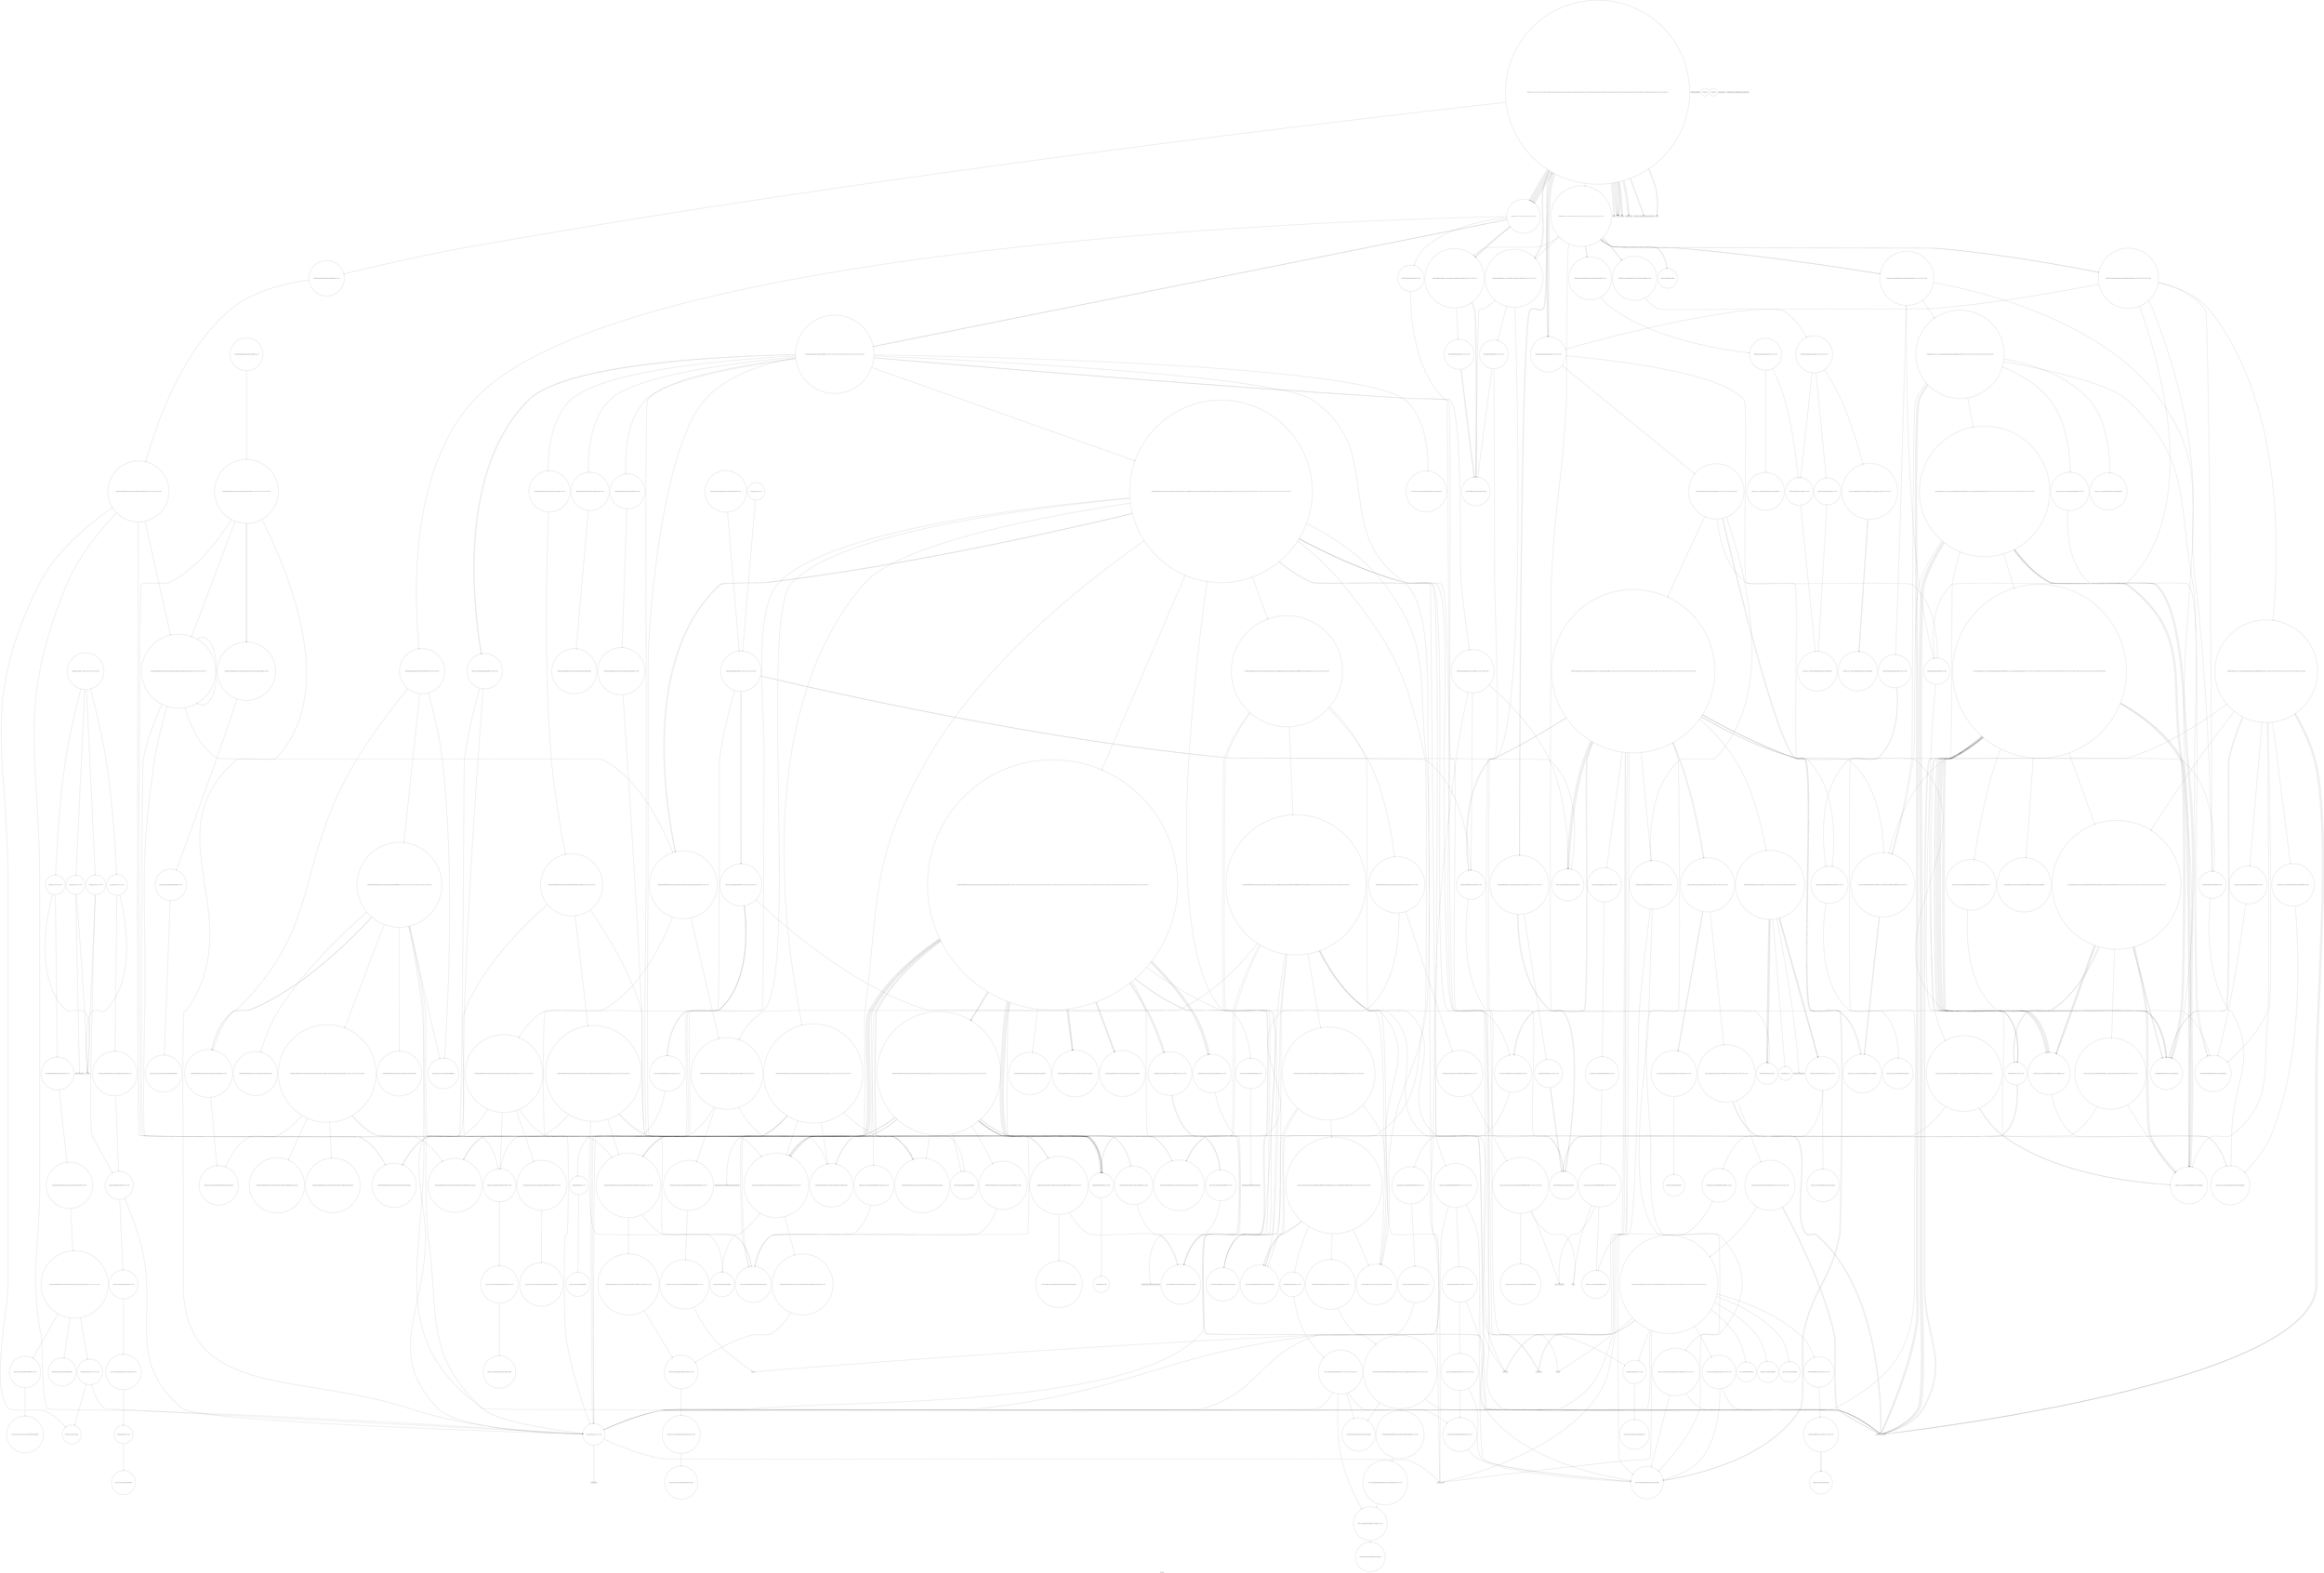 digraph "Call Graph" {
	label="Call Graph";

	Node0x5561b0e4a540 [shape=record,shape=circle,label="{__cxx_global_var_init|{<s0>1|<s1>2}}"];
	Node0x5561b0e4a540:s0 -> Node0x5561b0e4a5c0[color=black];
	Node0x5561b0e4a540:s1 -> Node0x5561b135d000[color=black];
	Node0x5561b13648c0 [shape=record,shape=circle,label="{_ZN9__gnu_cxx17__normal_iteratorIPKSt4pairIiiESt6vectorIS2_SaIS2_EEEC2ERKS4_}"];
	Node0x5561b135e700 [shape=record,shape=circle,label="{_ZNKSt4lessISt4pairIiiEEclERKS1_S4_|{<s0>189}}"];
	Node0x5561b135e700:s0 -> Node0x5561b135ed00[color=black];
	Node0x5561b135d580 [shape=record,shape=circle,label="{_ZNSt14priority_queueISt4pairIiiESt6vectorIS1_SaIS1_EESt4lessIS1_EEC2IS4_vEEv|{<s0>19}}"];
	Node0x5561b135d580:s0 -> Node0x5561b135d380[color=black];
	Node0x5561b1360fa0 [shape=record,shape=circle,label="{_ZN9__gnu_cxx5__ops15_Iter_comp_iterISt4lessISt4pairIiiEEEclINS_17__normal_iteratorIPS4_St6vectorIS4_SaIS4_EEEESD_EEbT_T0_|{<s0>408|<s1>409|<s2>410}}"];
	Node0x5561b1360fa0:s0 -> Node0x5561b1364e40[color=black];
	Node0x5561b1360fa0:s1 -> Node0x5561b1364e40[color=black];
	Node0x5561b1360fa0:s2 -> Node0x5561b135e700[color=black];
	Node0x5561b135ee00 [shape=record,shape=circle,label="{_ZNSt3mapISt4pairIiiEiSt4lessIS1_ESaIS0_IKS1_iEEE11lower_boundERS4_|{<s0>198}}"];
	Node0x5561b135ee00:s0 -> Node0x5561b135f280[color=black];
	Node0x5561b135dc80 [shape=record,shape=circle,label="{_ZSt9make_pairIiRiESt4pairINSt17__decay_and_stripIT_E6__typeENS2_IT0_E6__typeEEOS3_OS6_|{<s0>71|<s1>72|<s2>73}}"];
	Node0x5561b135dc80:s0 -> Node0x5561b1360320[color=black];
	Node0x5561b135dc80:s1 -> Node0x5561b1360220[color=black];
	Node0x5561b135dc80:s2 -> Node0x5561b13603a0[color=black];
	Node0x5561b13616a0 [shape=record,shape=circle,label="{_ZNSt8_Rb_treeISt4pairIiiES0_IKS1_iESt10_Select1stIS3_ESt4lessIS1_ESaIS3_EE5clearEv|{<s0>443|<s1>444|<s2>445|<s3>446}}"];
	Node0x5561b13616a0:s0 -> Node0x5561b135f920[color=black];
	Node0x5561b13616a0:s1 -> Node0x5561b135f8a0[color=black];
	Node0x5561b13616a0:s2 -> Node0x5561b135e580[color=black];
	Node0x5561b13616a0:s3 -> Node0x5561b135f6a0[color=black];
	Node0x5561b135f500 [shape=record,shape=circle,label="{_ZNKSt8_Rb_treeISt4pairIiiES0_IKS1_iESt10_Select1stIS3_ESt4lessIS1_ESaIS3_EE8key_compEv}"];
	Node0x5561b135e380 [shape=record,shape=circle,label="{_ZNSaISt13_Rb_tree_nodeISt4pairIKS0_IiiEiEEEC2Ev|{<s0>124}}"];
	Node0x5561b135e380:s0 -> Node0x5561b135e500[color=black];
	Node0x5561b1361da0 [shape=record,shape=circle,label="{_ZNSt16allocator_traitsISaISt4pairIiiEEE8allocateERS2_m|{<s0>495}}"];
	Node0x5561b1361da0:s0 -> Node0x5561b1361e20[color=black];
	Node0x5561b1363440 [shape=record,shape=circle,label="{_ZNK9__gnu_cxx13new_allocatorISt13_Rb_tree_nodeISt4pairIKS2_IiiEiEEE8max_sizeEv}"];
	Node0x5561b135faa0 [shape=record,shape=circle,label="{_ZNSt8_Rb_treeISt4pairIiiES0_IKS1_iESt10_Select1stIS3_ESt4lessIS1_ESaIS3_EE7_S_leftEPSt18_Rb_tree_node_base}"];
	Node0x5561b13624a0 [shape=record,shape=circle,label="{_GLOBAL__sub_I_giongto35_1_1.cpp|{<s0>522|<s1>523|<s2>524|<s3>525}}"];
	Node0x5561b13624a0:s0 -> Node0x5561b0e4a540[color=black];
	Node0x5561b13624a0:s1 -> Node0x5561b135d180[color=black];
	Node0x5561b13624a0:s2 -> Node0x5561b135d300[color=black];
	Node0x5561b13624a0:s3 -> Node0x5561b135d500[color=black];
	Node0x5561b1363b40 [shape=record,shape=circle,label="{_ZSt3getILm0EJOSt4pairIiiEEERNSt13tuple_elementIXT_ESt5tupleIJDpT0_EEE4typeERS7_|{<s0>316}}"];
	Node0x5561b1363b40:s0 -> Node0x5561b1363bc0[color=black];
	Node0x5561b13601a0 [shape=record,shape=circle,label="{_ZN9__gnu_cxx13new_allocatorISt13_Rb_tree_nodeISt4pairIKS2_IiiEiEEED2Ev}"];
	Node0x5561b1364240 [shape=record,shape=circle,label="{_ZNSt4pairIPSt18_Rb_tree_node_baseS1_EC2IRPSt13_Rb_tree_nodeIS_IKS_IiiEiEERS1_Lb1EEEOT_OT0_|{<s0>341|<s1>342}}"];
	Node0x5561b1364240:s0 -> Node0x5561b13642c0[color=black];
	Node0x5561b1364240:s1 -> Node0x5561b1364140[color=black];
	Node0x5561b13608a0 [shape=record,shape=circle,label="{_ZNSt12_Destroy_auxILb1EE9__destroyIPSt4pairIiiEEEvT_S5_}"];
	Node0x5561b0e4a5c0 [shape=record,shape=Mrecord,label="{_ZNSt8ios_base4InitC1Ev}"];
	Node0x5561b1364940 [shape=record,shape=circle,label="{_ZSt8pop_heapIN9__gnu_cxx17__normal_iteratorIPSt4pairIiiESt6vectorIS3_SaIS3_EEEESt4lessIS3_EEvT_SB_T0_|{<s0>357|<s1>358|<s2>359|<s3>360|<s4>361|<s5>362|<s6>363|<s7>364}}"];
	Node0x5561b1364940:s0 -> Node0x5561b1364b40[color=black];
	Node0x5561b1364940:s1 -> Node0x5561b1364bc0[color=black];
	Node0x5561b1364940:s2 -> Node0x5561b1364c40[color=black];
	Node0x5561b1364940:s3 -> Node0x5561b1364cc0[color=black];
	Node0x5561b1364940:s4 -> Node0x5561b135e800[color=black];
	Node0x5561b1364940:s5 -> Node0x5561b135e800[color=black];
	Node0x5561b1364940:s6 -> Node0x5561b135e800[color=black];
	Node0x5561b1364940:s7 -> Node0x5561b1364d40[color=black];
	Node0x5561b135e780 [shape=record,shape=circle,label="{_ZNSt8_Rb_treeISt4pairIiiES0_IKS1_iESt10_Select1stIS3_ESt4lessIS1_ESaIS3_EE6_S_keyEPKSt18_Rb_tree_node_base|{<s0>190|<s1>191}}"];
	Node0x5561b135e780:s0 -> Node0x5561b135ed80[color=black];
	Node0x5561b135e780:s1 -> Node0x5561b135ea80[color=black];
	Node0x5561b135d600 [shape=record,shape=circle,label="{_ZNSt14priority_queueISt4pairIiiESt6vectorIS1_SaIS1_EESt4lessIS1_EED2Ev|{<s0>20}}"];
	Node0x5561b135d600:s0 -> Node0x5561b135d480[color=black];
	Node0x5561b1361020 [shape=record,shape=circle,label="{_ZNK9__gnu_cxx17__normal_iteratorIPSt4pairIiiESt6vectorIS2_SaIS2_EEEplEl|{<s0>411}}"];
	Node0x5561b1361020:s0 -> Node0x5561b1361220[color=black];
	Node0x5561b135ee80 [shape=record,shape=circle,label="{_ZNKSt17_Rb_tree_iteratorISt4pairIKS0_IiiEiEEeqERKS4_}"];
	Node0x5561b135dd00 [shape=record,shape=circle,label="{main|{<s0>74|<s1>75|<s2>76|<s3>77|<s4>78|<s5>79|<s6>80|<s7>81|<s8>82|<s9>83|<s10>84|<s11>85|<s12>86|<s13>87|<s14>88|<s15>89|<s16>90|<s17>91|<s18>92|<s19>93|<s20>94|<s21>95|<s22>96|<s23>97|<s24>98|<s25>99|<s26>100|<s27>101|<s28>102|<s29>103|<s30>104|<s31>105|<s32>106|<s33>107|<s34>108|<s35>109|<s36>110|<s37>111|<s38>112|<s39>113}}"];
	Node0x5561b135dd00:s0 -> Node0x5561b135dd80[color=black];
	Node0x5561b135dd00:s1 -> Node0x5561b135dd80[color=black];
	Node0x5561b135dd00:s2 -> Node0x5561b135de00[color=black];
	Node0x5561b135dd00:s3 -> Node0x5561b135de80[color=black];
	Node0x5561b135dd00:s4 -> Node0x5561b135df00[color=black];
	Node0x5561b135dd00:s5 -> Node0x5561b135de00[color=black];
	Node0x5561b135dd00:s6 -> Node0x5561b135e000[color=black];
	Node0x5561b135dd00:s7 -> Node0x5561b135de00[color=black];
	Node0x5561b135dd00:s8 -> Node0x5561b135de00[color=black];
	Node0x5561b135dd00:s9 -> Node0x5561b135d680[color=black];
	Node0x5561b135dd00:s10 -> Node0x5561b135d680[color=black];
	Node0x5561b135dd00:s11 -> Node0x5561b135e100[color=black];
	Node0x5561b135dd00:s12 -> Node0x5561b135e080[color=black];
	Node0x5561b135dd00:s13 -> Node0x5561b135d680[color=black];
	Node0x5561b135dd00:s14 -> Node0x5561b135d680[color=black];
	Node0x5561b135dd00:s15 -> Node0x5561b135e100[color=black];
	Node0x5561b135dd00:s16 -> Node0x5561b135e080[color=black];
	Node0x5561b135dd00:s17 -> Node0x5561b135de00[color=black];
	Node0x5561b135dd00:s18 -> Node0x5561b135de00[color=black];
	Node0x5561b135dd00:s19 -> Node0x5561b135d680[color=black];
	Node0x5561b135dd00:s20 -> Node0x5561b135d680[color=black];
	Node0x5561b135dd00:s21 -> Node0x5561b135dc80[color=black];
	Node0x5561b135dd00:s22 -> Node0x5561b135e080[color=black];
	Node0x5561b135dd00:s23 -> Node0x5561b135d680[color=black];
	Node0x5561b135dd00:s24 -> Node0x5561b135d680[color=black];
	Node0x5561b135dd00:s25 -> Node0x5561b135dc80[color=black];
	Node0x5561b135dd00:s26 -> Node0x5561b135e080[color=black];
	Node0x5561b135dd00:s27 -> Node0x5561b135de00[color=black];
	Node0x5561b135dd00:s28 -> Node0x5561b135e180[color=black];
	Node0x5561b135dd00:s29 -> Node0x5561b135de80[color=black];
	Node0x5561b135dd00:s30 -> Node0x5561b135e180[color=black];
	Node0x5561b135dd00:s31 -> Node0x5561b135df00[color=black];
	Node0x5561b135dd00:s32 -> Node0x5561b135de00[color=black];
	Node0x5561b135dd00:s33 -> Node0x5561b135d680[color=black];
	Node0x5561b135dd00:s34 -> Node0x5561b135d680[color=black];
	Node0x5561b135dd00:s35 -> Node0x5561b135d900[color=black];
	Node0x5561b135dd00:s36 -> Node0x5561b135de80[color=black];
	Node0x5561b135dd00:s37 -> Node0x5561b135df00[color=black];
	Node0x5561b135dd00:s38 -> Node0x5561b135e200[color=black];
	Node0x5561b135dd00:s39 -> Node0x5561b135e200[color=black];
	Node0x5561b1361720 [shape=record,shape=circle,label="{_ZNSt6vectorISt4pairIiiESaIS1_EE12emplace_backIJS1_EEEvDpOT_|{<s0>447|<s1>448|<s2>449|<s3>450|<s4>451}}"];
	Node0x5561b1361720:s0 -> Node0x5561b1363a40[color=black];
	Node0x5561b1361720:s1 -> Node0x5561b13617a0[color=black];
	Node0x5561b1361720:s2 -> Node0x5561b1364a40[color=black];
	Node0x5561b1361720:s3 -> Node0x5561b1363a40[color=black];
	Node0x5561b1361720:s4 -> Node0x5561b1361820[color=black];
	Node0x5561b135f580 [shape=record,shape=circle,label="{_ZNSt8_Rb_treeISt4pairIiiES0_IKS1_iESt10_Select1stIS3_ESt4lessIS1_ESaIS3_EE14_M_create_nodeIJRKSt21piecewise_construct_tSt5tupleIJOS1_EESE_IJEEEEEPSt13_Rb_tree_nodeIS3_EDpOT_|{<s0>231|<s1>232|<s2>233|<s3>234|<s4>235}}"];
	Node0x5561b135f580:s0 -> Node0x5561b1363240[color=black];
	Node0x5561b135f580:s1 -> Node0x5561b135f600[color=black];
	Node0x5561b135f580:s2 -> Node0x5561b1362ec0[color=black];
	Node0x5561b135f580:s3 -> Node0x5561b1362f40[color=black];
	Node0x5561b135f580:s4 -> Node0x5561b13632c0[color=black];
	Node0x5561b135e400 [shape=record,shape=circle,label="{_ZNSt20_Rb_tree_key_compareISt4lessISt4pairIiiEEEC2Ev}"];
	Node0x5561b1361e20 [shape=record,shape=circle,label="{_ZN9__gnu_cxx13new_allocatorISt4pairIiiEE8allocateEmPKv|{<s0>496|<s1>497|<s2>498}}"];
	Node0x5561b1361e20:s0 -> Node0x5561b1361d20[color=black];
	Node0x5561b1361e20:s1 -> Node0x5561b13634c0[color=black];
	Node0x5561b1361e20:s2 -> Node0x5561b1363540[color=black];
	Node0x5561b13634c0 [shape=record,shape=Mrecord,label="{_ZSt17__throw_bad_allocv}"];
	Node0x5561b135fb20 [shape=record,shape=circle,label="{_ZNSt8_Rb_treeISt4pairIiiES0_IKS1_iESt10_Select1stIS3_ESt4lessIS1_ESaIS3_EE12_M_drop_nodeEPSt13_Rb_tree_nodeIS3_E|{<s0>139|<s1>140}}"];
	Node0x5561b135fb20:s0 -> Node0x5561b135fba0[color=black];
	Node0x5561b135fb20:s1 -> Node0x5561b135fc20[color=black];
	Node0x5561b1363bc0 [shape=record,shape=circle,label="{_ZSt12__get_helperILm0EOSt4pairIiiEJEERT0_RSt11_Tuple_implIXT_EJS3_DpT1_EE|{<s0>317}}"];
	Node0x5561b1363bc0:s0 -> Node0x5561b13638c0[color=black];
	Node0x5561b1360220 [shape=record,shape=circle,label="{_ZSt7forwardIRiEOT_RNSt16remove_referenceIS1_E4typeE}"];
	Node0x5561b13642c0 [shape=record,shape=circle,label="{_ZSt7forwardIRPSt13_Rb_tree_nodeISt4pairIKS1_IiiEiEEEOT_RNSt16remove_referenceIS8_E4typeE}"];
	Node0x5561b1360920 [shape=record,shape=circle,label="{_ZNSt12_Vector_baseISt4pairIiiESaIS1_EE13_M_deallocateEPS1_m|{<s0>169}}"];
	Node0x5561b1360920:s0 -> Node0x5561b1360a20[color=black];
	Node0x5561b135cf80 [shape=record,shape=Mrecord,label="{_ZNSt8ios_base4InitD1Ev}"];
	Node0x5561b13649c0 [shape=record,shape=circle,label="{_ZNSt6vectorISt4pairIiiESaIS1_EE5beginEv|{<s0>365}}"];
	Node0x5561b13649c0:s0 -> Node0x5561b1361220[color=black];
	Node0x5561b135e800 [shape=record,shape=Mrecord,label="{llvm.memcpy.p0i8.p0i8.i64}"];
	Node0x5561b135d680 [shape=record,shape=circle,label="{_Z3getii|{<s0>21|<s1>22|<s2>23|<s3>24|<s4>25|<s5>26|<s6>27}}"];
	Node0x5561b135d680:s0 -> Node0x5561b135d780[color=black];
	Node0x5561b135d680:s1 -> Node0x5561b135d700[color=black];
	Node0x5561b135d680:s2 -> Node0x5561b135d780[color=black];
	Node0x5561b135d680:s3 -> Node0x5561b135d800[color=black];
	Node0x5561b135d680:s4 -> Node0x5561b135d880[color=black];
	Node0x5561b135d680:s5 -> Node0x5561b135d780[color=black];
	Node0x5561b135d680:s6 -> Node0x5561b135d800[color=black];
	Node0x5561b13610a0 [shape=record,shape=circle,label="{_ZSt4moveIRN9__gnu_cxx5__ops15_Iter_comp_iterISt4lessISt4pairIiiEEEEEONSt16remove_referenceIT_E4typeEOSA_}"];
	Node0x5561b135ef00 [shape=record,shape=circle,label="{_ZNSt3mapISt4pairIiiEiSt4lessIS1_ESaIS0_IKS1_iEEE3endEv|{<s0>199}}"];
	Node0x5561b135ef00:s0 -> Node0x5561b135f480[color=black];
	Node0x5561b135dd80 [shape=record,shape=Mrecord,label="{freopen}"];
	Node0x5561b13617a0 [shape=record,shape=circle,label="{_ZNSt16allocator_traitsISaISt4pairIiiEEE9constructIS1_JS1_EEEvRS2_PT_DpOT0_|{<s0>452|<s1>453}}"];
	Node0x5561b13617a0:s0 -> Node0x5561b1363a40[color=black];
	Node0x5561b13617a0:s1 -> Node0x5561b13618a0[color=black];
	Node0x5561b135f600 [shape=record,shape=circle,label="{_ZSt7forwardIRKSt21piecewise_construct_tEOT_RNSt16remove_referenceIS3_E4typeE}"];
	Node0x5561b135e480 [shape=record,shape=circle,label="{_ZNSt15_Rb_tree_headerC2Ev|{<s0>125|<s1>126}}"];
	Node0x5561b135e480:s0 -> Node0x5561b135e580[color=black];
	Node0x5561b135e480:s1 -> Node0x5561b135f6a0[color=black];
	Node0x5561b1361ea0 [shape=record,shape=circle,label="{_ZSt22__uninitialized_copy_aISt13move_iteratorIPSt4pairIiiEES3_S2_ET0_T_S6_S5_RSaIT1_E|{<s0>499|<s1>500|<s2>501}}"];
	Node0x5561b1361ea0:s0 -> Node0x5561b135e800[color=black];
	Node0x5561b1361ea0:s1 -> Node0x5561b135e800[color=black];
	Node0x5561b1361ea0:s2 -> Node0x5561b1361fa0[color=black];
	Node0x5561b1363540 [shape=record,shape=Mrecord,label="{_Znwm}"];
	Node0x5561b135fba0 [shape=record,shape=circle,label="{_ZNSt8_Rb_treeISt4pairIiiES0_IKS1_iESt10_Select1stIS3_ESt4lessIS1_ESaIS3_EE15_M_destroy_nodeEPSt13_Rb_tree_nodeIS3_E|{<s0>141|<s1>142|<s2>143|<s3>144}}"];
	Node0x5561b135fba0:s0 -> Node0x5561b135fd20[color=black];
	Node0x5561b135fba0:s1 -> Node0x5561b135fda0[color=black];
	Node0x5561b135fba0:s2 -> Node0x5561b135fca0[color=black];
	Node0x5561b135fba0:s3 -> Node0x5561b135f6a0[color=black];
	Node0x5561b1363c40 [shape=record,shape=circle,label="{_ZNKSt23_Rb_tree_const_iteratorISt4pairIKS0_IiiEiEE13_M_const_castEv|{<s0>318}}"];
	Node0x5561b1363c40:s0 -> Node0x5561b135f400[color=black];
	Node0x5561b13602a0 [shape=record,shape=circle,label="{_ZNSt4pairIiiEC2IRiS2_Lb1EEEOT_OT0_|{<s0>154|<s1>155}}"];
	Node0x5561b13602a0:s0 -> Node0x5561b1360220[color=black];
	Node0x5561b13602a0:s1 -> Node0x5561b1360220[color=black];
	Node0x5561b1364340 [shape=record,shape=Mrecord,label="{_ZSt18_Rb_tree_decrementPSt18_Rb_tree_node_base}"];
	Node0x5561b13609a0 [shape=record,shape=circle,label="{_ZNSt12_Vector_baseISt4pairIiiESaIS1_EE12_Vector_implD2Ev|{<s0>170}}"];
	Node0x5561b13609a0:s0 -> Node0x5561b1360b20[color=black];
	Node0x5561b135d000 [shape=record,shape=Mrecord,label="{__cxa_atexit}"];
	Node0x5561b1364a40 [shape=record,shape=circle,label="{_ZNSt6vectorISt4pairIiiESaIS1_EE3endEv|{<s0>366}}"];
	Node0x5561b1364a40:s0 -> Node0x5561b1361220[color=black];
	Node0x5561b135e880 [shape=record,shape=circle,label="{_ZNSt8_Rb_treeISt4pairIiiES0_IKS1_iESt10_Select1stIS3_ESt4lessIS1_ESaIS3_EE6_S_keyEPKSt13_Rb_tree_nodeIS3_E|{<s0>192|<s1>193}}"];
	Node0x5561b135e880:s0 -> Node0x5561b135eb00[color=black];
	Node0x5561b135e880:s1 -> Node0x5561b135ea80[color=black];
	Node0x5561b135d700 [shape=record,shape=circle,label="{_ZNKSt3mapISt4pairIiiEiSt4lessIS1_ESaIS0_IKS1_iEEE5countERS4_|{<s0>28|<s1>29|<s2>30}}"];
	Node0x5561b135d700:s0 -> Node0x5561b1360c20[color=black];
	Node0x5561b135d700:s1 -> Node0x5561b1360d20[color=black];
	Node0x5561b135d700:s2 -> Node0x5561b1360ca0[color=black];
	Node0x5561b1361120 [shape=record,shape=circle,label="{_ZN9__gnu_cxx5__ops14_Iter_comp_valISt4lessISt4pairIiiEEEC2EONS0_15_Iter_comp_iterIS5_EE|{<s0>412}}"];
	Node0x5561b1361120:s0 -> Node0x5561b1364bc0[color=black];
	Node0x5561b135ef80 [shape=record,shape=circle,label="{_ZNKSt3mapISt4pairIiiEiSt4lessIS1_ESaIS0_IKS1_iEEE8key_compEv|{<s0>200}}"];
	Node0x5561b135ef80:s0 -> Node0x5561b135f500[color=black];
	Node0x5561b135de00 [shape=record,shape=Mrecord,label="{scanf}"];
	Node0x5561b1361820 [shape=record,shape=circle,label="{_ZNSt6vectorISt4pairIiiESaIS1_EE17_M_realloc_insertIJS1_EEEvN9__gnu_cxx17__normal_iteratorIPS1_S3_EEDpOT_|{<s0>454|<s1>455|<s2>456|<s3>457|<s4>458|<s5>459|<s6>460|<s7>461|<s8>462|<s9>463|<s10>464|<s11>465|<s12>466|<s13>467|<s14>468|<s15>469|<s16>470|<s17>471|<s18>472|<s19>473|<s20>474|<s21>475|<s22>476}}"];
	Node0x5561b1361820:s0 -> Node0x5561b1361920[color=black];
	Node0x5561b1361820:s1 -> Node0x5561b13649c0[color=black];
	Node0x5561b1361820:s2 -> Node0x5561b1364b40[color=black];
	Node0x5561b1361820:s3 -> Node0x5561b13619a0[color=black];
	Node0x5561b1361820:s4 -> Node0x5561b1363a40[color=black];
	Node0x5561b1361820:s5 -> Node0x5561b13617a0[color=black];
	Node0x5561b1361820:s6 -> Node0x5561b1364dc0[color=black];
	Node0x5561b1361820:s7 -> Node0x5561b1360720[color=black];
	Node0x5561b1361820:s8 -> Node0x5561b1361a20[color=black];
	Node0x5561b1361820:s9 -> Node0x5561b1364dc0[color=black];
	Node0x5561b1361820:s10 -> Node0x5561b1360720[color=black];
	Node0x5561b1361820:s11 -> Node0x5561b1361a20[color=black];
	Node0x5561b1361820:s12 -> Node0x5561b135f720[color=black];
	Node0x5561b1361820:s13 -> Node0x5561b1361320[color=black];
	Node0x5561b1361820:s14 -> Node0x5561b1363140[color=black];
	Node0x5561b1361820:s15 -> Node0x5561b1360720[color=black];
	Node0x5561b1361820:s16 -> Node0x5561b13606a0[color=black];
	Node0x5561b1361820:s17 -> Node0x5561b1360920[color=black];
	Node0x5561b1361820:s18 -> Node0x5561b13630c0[color=black];
	Node0x5561b1361820:s19 -> Node0x5561b1360720[color=black];
	Node0x5561b1361820:s20 -> Node0x5561b13606a0[color=black];
	Node0x5561b1361820:s21 -> Node0x5561b1360920[color=black];
	Node0x5561b1361820:s22 -> Node0x5561b135f6a0[color=black];
	Node0x5561b1362ec0 [shape=record,shape=circle,label="{_ZSt7forwardISt5tupleIJOSt4pairIiiEEEEOT_RNSt16remove_referenceIS5_E4typeE}"];
	Node0x5561b135e500 [shape=record,shape=circle,label="{_ZN9__gnu_cxx13new_allocatorISt13_Rb_tree_nodeISt4pairIKS2_IiiEiEEEC2Ev}"];
	Node0x5561b1361f20 [shape=record,shape=circle,label="{_ZSt32__make_move_if_noexcept_iteratorISt4pairIiiESt13move_iteratorIPS1_EET0_PT_|{<s0>502}}"];
	Node0x5561b1361f20:s0 -> Node0x5561b1362420[color=black];
	Node0x5561b13635c0 [shape=record,shape=circle,label="{_ZNSt16allocator_traitsISaISt13_Rb_tree_nodeISt4pairIKS1_IiiEiEEEE9constructIS4_JRKSt21piecewise_construct_tSt5tupleIJOS2_EESC_IJEEEEEvRS6_PT_DpOT0_|{<s0>296|<s1>297|<s2>298|<s3>299}}"];
	Node0x5561b13635c0:s0 -> Node0x5561b135f600[color=black];
	Node0x5561b13635c0:s1 -> Node0x5561b1362ec0[color=black];
	Node0x5561b13635c0:s2 -> Node0x5561b1362f40[color=black];
	Node0x5561b13635c0:s3 -> Node0x5561b1363640[color=black];
	Node0x5561b135fc20 [shape=record,shape=circle,label="{_ZNSt8_Rb_treeISt4pairIiiES0_IKS1_iESt10_Select1stIS3_ESt4lessIS1_ESaIS3_EE11_M_put_nodeEPSt13_Rb_tree_nodeIS3_E|{<s0>145|<s1>146|<s2>147}}"];
	Node0x5561b135fc20:s0 -> Node0x5561b135fd20[color=black];
	Node0x5561b135fc20:s1 -> Node0x5561b135ffa0[color=black];
	Node0x5561b135fc20:s2 -> Node0x5561b135f6a0[color=black];
	Node0x5561b1363cc0 [shape=record,shape=circle,label="{_ZNKSt8_Rb_treeISt4pairIiiES0_IKS1_iESt10_Select1stIS3_ESt4lessIS1_ESaIS3_EE4sizeEv}"];
	Node0x5561b1360320 [shape=record,shape=circle,label="{_ZSt7forwardIiEOT_RNSt16remove_referenceIS0_E4typeE}"];
	Node0x5561b13643c0 [shape=record,shape=Mrecord,label="{_ZSt18_Rb_tree_incrementPSt18_Rb_tree_node_base}"];
	Node0x5561b1360a20 [shape=record,shape=circle,label="{_ZNSt16allocator_traitsISaISt4pairIiiEEE10deallocateERS2_PS1_m|{<s0>171}}"];
	Node0x5561b1360a20:s0 -> Node0x5561b1360aa0[color=black];
	Node0x5561b135d080 [shape=record,shape=circle,label="{_Z7fastMaxii}"];
	Node0x5561b1364ac0 [shape=record,shape=circle,label="{_ZNSt6vectorISt4pairIiiESaIS1_EE8pop_backEv|{<s0>367|<s1>368}}"];
	Node0x5561b1364ac0:s0 -> Node0x5561b1361320[color=black];
	Node0x5561b1364ac0:s1 -> Node0x5561b135f6a0[color=black];
	Node0x5561b135e900 [shape=record,shape=circle,label="{_ZNSt8_Rb_treeISt4pairIiiES0_IKS1_iESt10_Select1stIS3_ESt4lessIS1_ESaIS3_EE7_S_leftEPKSt18_Rb_tree_node_base}"];
	Node0x5561b135d780 [shape=record,shape=circle,label="{_ZSt9make_pairIRiS0_ESt4pairINSt17__decay_and_stripIT_E6__typeENS2_IT0_E6__typeEEOS3_OS6_|{<s0>31|<s1>32|<s2>33}}"];
	Node0x5561b135d780:s0 -> Node0x5561b1360220[color=black];
	Node0x5561b135d780:s1 -> Node0x5561b1360220[color=black];
	Node0x5561b135d780:s2 -> Node0x5561b13602a0[color=black];
	Node0x5561b13611a0 [shape=record,shape=circle,label="{_ZSt11__push_heapIN9__gnu_cxx17__normal_iteratorIPSt4pairIiiESt6vectorIS3_SaIS3_EEEElS3_NS0_5__ops14_Iter_comp_valISt4lessIS3_EEEEvT_T0_SF_T1_RT2_|{<s0>413|<s1>414|<s2>415|<s3>416|<s4>417|<s5>418|<s6>419|<s7>420|<s8>421|<s9>422|<s10>423|<s11>424}}"];
	Node0x5561b13611a0:s0 -> Node0x5561b1361020[color=black];
	Node0x5561b13611a0:s1 -> Node0x5561b13612a0[color=black];
	Node0x5561b13611a0:s2 -> Node0x5561b1361020[color=black];
	Node0x5561b13611a0:s3 -> Node0x5561b1364e40[color=black];
	Node0x5561b13611a0:s4 -> Node0x5561b135f200[color=black];
	Node0x5561b13611a0:s5 -> Node0x5561b1361020[color=black];
	Node0x5561b13611a0:s6 -> Node0x5561b1364e40[color=black];
	Node0x5561b13611a0:s7 -> Node0x5561b1360ea0[color=black];
	Node0x5561b13611a0:s8 -> Node0x5561b135f200[color=black];
	Node0x5561b13611a0:s9 -> Node0x5561b1361020[color=black];
	Node0x5561b13611a0:s10 -> Node0x5561b1364e40[color=black];
	Node0x5561b13611a0:s11 -> Node0x5561b1360ea0[color=black];
	Node0x5561b135f000 [shape=record,shape=circle,label="{_ZNKSt17_Rb_tree_iteratorISt4pairIKS0_IiiEiEEdeEv|{<s0>201|<s1>202}}"];
	Node0x5561b135f000:s0 -> Node0x5561b135fda0[color=black];
	Node0x5561b135f000:s1 -> Node0x5561b135f6a0[color=black];
	Node0x5561b135de80 [shape=record,shape=Mrecord,label="{_ZNSolsEi}"];
	Node0x5561b13618a0 [shape=record,shape=circle,label="{_ZN9__gnu_cxx13new_allocatorISt4pairIiiEE9constructIS2_JS2_EEEvPT_DpOT0_|{<s0>477|<s1>478}}"];
	Node0x5561b13618a0:s0 -> Node0x5561b1363a40[color=black];
	Node0x5561b13618a0:s1 -> Node0x5561b135e800[color=black];
	Node0x5561b1362f40 [shape=record,shape=circle,label="{_ZSt7forwardISt5tupleIJEEEOT_RNSt16remove_referenceIS2_E4typeE}"];
	Node0x5561b135e580 [shape=record,shape=circle,label="{_ZNSt15_Rb_tree_header8_M_resetEv}"];
	Node0x5561b1361fa0 [shape=record,shape=circle,label="{_ZSt18uninitialized_copyISt13move_iteratorIPSt4pairIiiEES3_ET0_T_S6_S5_|{<s0>503|<s1>504|<s2>505}}"];
	Node0x5561b1361fa0:s0 -> Node0x5561b135e800[color=black];
	Node0x5561b1361fa0:s1 -> Node0x5561b135e800[color=black];
	Node0x5561b1361fa0:s2 -> Node0x5561b1362020[color=black];
	Node0x5561b1363640 [shape=record,shape=circle,label="{_ZN9__gnu_cxx13new_allocatorISt13_Rb_tree_nodeISt4pairIKS2_IiiEiEEE9constructIS5_JRKSt21piecewise_construct_tSt5tupleIJOS3_EESC_IJEEEEEvPT_DpOT0_|{<s0>300|<s1>301|<s2>302|<s3>303|<s4>304}}"];
	Node0x5561b1363640:s0 -> Node0x5561b135f600[color=black];
	Node0x5561b1363640:s1 -> Node0x5561b1362ec0[color=black];
	Node0x5561b1363640:s2 -> Node0x5561b13636c0[color=black];
	Node0x5561b1363640:s3 -> Node0x5561b1362f40[color=black];
	Node0x5561b1363640:s4 -> Node0x5561b1363740[color=black];
	Node0x5561b135fca0 [shape=record,shape=circle,label="{_ZNSt16allocator_traitsISaISt13_Rb_tree_nodeISt4pairIKS1_IiiEiEEEE7destroyIS4_EEvRS6_PT_|{<s0>148}}"];
	Node0x5561b135fca0:s0 -> Node0x5561b135fe20[color=black];
	Node0x5561b1363d40 [shape=record,shape=circle,label="{_ZNSt8_Rb_treeISt4pairIiiES0_IKS1_iESt10_Select1stIS3_ESt4lessIS1_ESaIS3_EE12_M_rightmostEv}"];
	Node0x5561b13603a0 [shape=record,shape=circle,label="{_ZNSt4pairIiiEC2IiRiLb1EEEOT_OT0_|{<s0>156|<s1>157}}"];
	Node0x5561b13603a0:s0 -> Node0x5561b1360320[color=black];
	Node0x5561b13603a0:s1 -> Node0x5561b1360220[color=black];
	Node0x5561b1364440 [shape=record,shape=Mrecord,label="{_ZSt29_Rb_tree_insert_and_rebalancebPSt18_Rb_tree_node_baseS0_RS_}"];
	Node0x5561b1360aa0 [shape=record,shape=circle,label="{_ZN9__gnu_cxx13new_allocatorISt4pairIiiEE10deallocateEPS2_m|{<s0>172}}"];
	Node0x5561b1360aa0:s0 -> Node0x5561b13600a0[color=black];
	Node0x5561b135d100 [shape=record,shape=circle,label="{_Z7fastMinii}"];
	Node0x5561b1364b40 [shape=record,shape=circle,label="{_ZN9__gnu_cxxmiIPSt4pairIiiESt6vectorIS2_SaIS2_EEEENS_17__normal_iteratorIT_T0_E15difference_typeERKSA_SD_|{<s0>369|<s1>370}}"];
	Node0x5561b1364b40:s0 -> Node0x5561b1364dc0[color=black];
	Node0x5561b1364b40:s1 -> Node0x5561b1364dc0[color=black];
	Node0x5561b135e980 [shape=record,shape=circle,label="{_ZNSt8_Rb_treeISt4pairIiiES0_IKS1_iESt10_Select1stIS3_ESt4lessIS1_ESaIS3_EE8_S_rightEPKSt18_Rb_tree_node_base}"];
	Node0x5561b135d800 [shape=record,shape=circle,label="{_ZNSt3mapISt4pairIiiEiSt4lessIS1_ESaIS0_IKS1_iEEEixEOS1_|{<s0>34|<s1>35|<s2>36|<s3>37|<s4>38|<s5>39|<s6>40|<s7>41|<s8>42|<s9>43|<s10>44|<s11>45}}"];
	Node0x5561b135d800:s0 -> Node0x5561b135ee00[color=black];
	Node0x5561b135d800:s1 -> Node0x5561b135ef00[color=black];
	Node0x5561b135d800:s2 -> Node0x5561b135ee80[color=black];
	Node0x5561b135d800:s3 -> Node0x5561b135ef80[color=black];
	Node0x5561b135d800:s4 -> Node0x5561b135f000[color=black];
	Node0x5561b135d800:s5 -> Node0x5561b135e700[color=black];
	Node0x5561b135d800:s6 -> Node0x5561b135f100[color=black];
	Node0x5561b135d800:s7 -> Node0x5561b135f200[color=black];
	Node0x5561b135d800:s8 -> Node0x5561b135f180[color=black];
	Node0x5561b135d800:s9 -> Node0x5561b135f080[color=black];
	Node0x5561b135d800:s10 -> Node0x5561b135e800[color=black];
	Node0x5561b135d800:s11 -> Node0x5561b135f000[color=black];
	Node0x5561b1361220 [shape=record,shape=circle,label="{_ZN9__gnu_cxx17__normal_iteratorIPSt4pairIiiESt6vectorIS2_SaIS2_EEEC2ERKS3_}"];
	Node0x5561b135f080 [shape=record,shape=circle,label="{_ZNSt8_Rb_treeISt4pairIiiES0_IKS1_iESt10_Select1stIS3_ESt4lessIS1_ESaIS3_EE22_M_emplace_hint_uniqueIJRKSt21piecewise_construct_tSt5tupleIJOS1_EESE_IJEEEEESt17_Rb_tree_iteratorIS3_ESt23_Rb_tree_const_iteratorIS3_EDpOT_|{<s0>203|<s1>204|<s2>205|<s3>206|<s4>207|<s5>208|<s6>209|<s7>210|<s8>211|<s9>212|<s10>213|<s11>214|<s12>215|<s13>216|<s14>217|<s15>218}}"];
	Node0x5561b135f080:s0 -> Node0x5561b135f600[color=black];
	Node0x5561b135f080:s1 -> Node0x5561b1362ec0[color=black];
	Node0x5561b135f080:s2 -> Node0x5561b1362f40[color=black];
	Node0x5561b135f080:s3 -> Node0x5561b135f580[color=black];
	Node0x5561b135f080:s4 -> Node0x5561b135e800[color=black];
	Node0x5561b135f080:s5 -> Node0x5561b135e880[color=black];
	Node0x5561b135f080:s6 -> Node0x5561b1362fc0[color=black];
	Node0x5561b135f080:s7 -> Node0x5561b1363040[color=black];
	Node0x5561b135f080:s8 -> Node0x5561b135f720[color=black];
	Node0x5561b135f080:s9 -> Node0x5561b135fb20[color=black];
	Node0x5561b135f080:s10 -> Node0x5561b13630c0[color=black];
	Node0x5561b135f080:s11 -> Node0x5561b135fb20[color=black];
	Node0x5561b135f080:s12 -> Node0x5561b135f400[color=black];
	Node0x5561b135f080:s13 -> Node0x5561b1363140[color=black];
	Node0x5561b135f080:s14 -> Node0x5561b13631c0[color=black];
	Node0x5561b135f080:s15 -> Node0x5561b135f6a0[color=black];
	Node0x5561b135df00 [shape=record,shape=Mrecord,label="{_ZNSolsEPFRSoS_E}"];
	Node0x5561b1361920 [shape=record,shape=circle,label="{_ZNKSt6vectorISt4pairIiiESaIS1_EE12_M_check_lenEmPKc|{<s0>479|<s1>480|<s2>481|<s3>482|<s4>483|<s5>484|<s6>485|<s7>486|<s8>487}}"];
	Node0x5561b1361920:s0 -> Node0x5561b1361aa0[color=black];
	Node0x5561b1361920:s1 -> Node0x5561b135db80[color=black];
	Node0x5561b1361920:s2 -> Node0x5561b1361b20[color=black];
	Node0x5561b1361920:s3 -> Node0x5561b135db80[color=black];
	Node0x5561b1361920:s4 -> Node0x5561b135db80[color=black];
	Node0x5561b1361920:s5 -> Node0x5561b1361ba0[color=black];
	Node0x5561b1361920:s6 -> Node0x5561b135db80[color=black];
	Node0x5561b1361920:s7 -> Node0x5561b1361aa0[color=black];
	Node0x5561b1361920:s8 -> Node0x5561b1361aa0[color=black];
	Node0x5561b1362fc0 [shape=record,shape=circle,label="{_ZNSt8_Rb_treeISt4pairIiiES0_IKS1_iESt10_Select1stIS3_ESt4lessIS1_ESaIS3_EE29_M_get_insert_hint_unique_posESt23_Rb_tree_const_iteratorIS3_ERS2_|{<s0>236|<s1>237|<s2>238|<s3>239|<s4>240|<s5>241|<s6>242|<s7>243|<s8>244|<s9>245|<s10>246|<s11>247|<s12>248|<s13>249|<s14>250|<s15>251|<s16>252|<s17>253|<s18>254|<s19>255|<s20>256|<s21>257|<s22>258|<s23>259|<s24>260|<s25>261|<s26>262|<s27>263|<s28>264|<s29>265|<s30>266|<s31>267|<s32>268|<s33>269|<s34>270|<s35>271|<s36>272}}"];
	Node0x5561b1362fc0:s0 -> Node0x5561b1363c40[color=black];
	Node0x5561b1362fc0:s1 -> Node0x5561b135f380[color=black];
	Node0x5561b1362fc0:s2 -> Node0x5561b1363cc0[color=black];
	Node0x5561b1362fc0:s3 -> Node0x5561b1363d40[color=black];
	Node0x5561b1362fc0:s4 -> Node0x5561b135e780[color=black];
	Node0x5561b1362fc0:s5 -> Node0x5561b135e700[color=black];
	Node0x5561b1362fc0:s6 -> Node0x5561b1363d40[color=black];
	Node0x5561b1362fc0:s7 -> Node0x5561b1363dc0[color=black];
	Node0x5561b1362fc0:s8 -> Node0x5561b1363e40[color=black];
	Node0x5561b1362fc0:s9 -> Node0x5561b135e780[color=black];
	Node0x5561b1362fc0:s10 -> Node0x5561b135e700[color=black];
	Node0x5561b1362fc0:s11 -> Node0x5561b135e800[color=black];
	Node0x5561b1362fc0:s12 -> Node0x5561b1363ec0[color=black];
	Node0x5561b1362fc0:s13 -> Node0x5561b1363ec0[color=black];
	Node0x5561b1362fc0:s14 -> Node0x5561b1363ec0[color=black];
	Node0x5561b1362fc0:s15 -> Node0x5561b1363f40[color=black];
	Node0x5561b1362fc0:s16 -> Node0x5561b1363fc0[color=black];
	Node0x5561b1362fc0:s17 -> Node0x5561b135e780[color=black];
	Node0x5561b1362fc0:s18 -> Node0x5561b135e700[color=black];
	Node0x5561b1362fc0:s19 -> Node0x5561b135fa20[color=black];
	Node0x5561b1362fc0:s20 -> Node0x5561b1363dc0[color=black];
	Node0x5561b1362fc0:s21 -> Node0x5561b1363f40[color=black];
	Node0x5561b1362fc0:s22 -> Node0x5561b1363e40[color=black];
	Node0x5561b1362fc0:s23 -> Node0x5561b135e780[color=black];
	Node0x5561b1362fc0:s24 -> Node0x5561b135e700[color=black];
	Node0x5561b1362fc0:s25 -> Node0x5561b135e800[color=black];
	Node0x5561b1362fc0:s26 -> Node0x5561b1363d40[color=black];
	Node0x5561b1362fc0:s27 -> Node0x5561b1363d40[color=black];
	Node0x5561b1362fc0:s28 -> Node0x5561b1363dc0[color=black];
	Node0x5561b1362fc0:s29 -> Node0x5561b1364040[color=black];
	Node0x5561b1362fc0:s30 -> Node0x5561b135e780[color=black];
	Node0x5561b1362fc0:s31 -> Node0x5561b135e700[color=black];
	Node0x5561b1362fc0:s32 -> Node0x5561b135fa20[color=black];
	Node0x5561b1362fc0:s33 -> Node0x5561b1363dc0[color=black];
	Node0x5561b1362fc0:s34 -> Node0x5561b1363f40[color=black];
	Node0x5561b1362fc0:s35 -> Node0x5561b1363e40[color=black];
	Node0x5561b1362fc0:s36 -> Node0x5561b13640c0[color=black];
	Node0x5561b135e600 [shape=record,shape=Mrecord,label="{__gxx_personality_v0}"];
	Node0x5561b1362020 [shape=record,shape=circle,label="{_ZNSt20__uninitialized_copyILb0EE13__uninit_copyISt13move_iteratorIPSt4pairIiiEES5_EET0_T_S8_S7_|{<s0>506|<s1>507|<s2>508|<s3>509|<s4>510|<s5>511|<s6>512|<s7>513|<s8>514|<s9>515|<s10>516}}"];
	Node0x5561b1362020:s0 -> Node0x5561b13620a0[color=black];
	Node0x5561b1362020:s1 -> Node0x5561b13621a0[color=black];
	Node0x5561b1362020:s2 -> Node0x5561b1362220[color=black];
	Node0x5561b1362020:s3 -> Node0x5561b1362120[color=black];
	Node0x5561b1362020:s4 -> Node0x5561b13622a0[color=black];
	Node0x5561b1362020:s5 -> Node0x5561b135f720[color=black];
	Node0x5561b1362020:s6 -> Node0x5561b1360820[color=black];
	Node0x5561b1362020:s7 -> Node0x5561b13630c0[color=black];
	Node0x5561b1362020:s8 -> Node0x5561b1363140[color=black];
	Node0x5561b1362020:s9 -> Node0x5561b13631c0[color=black];
	Node0x5561b1362020:s10 -> Node0x5561b135f6a0[color=black];
	Node0x5561b13636c0 [shape=record,shape=circle,label="{_ZNSt5tupleIJOSt4pairIiiEEEC2EOS3_|{<s0>305}}"];
	Node0x5561b13636c0:s0 -> Node0x5561b13637c0[color=black];
	Node0x5561b135fd20 [shape=record,shape=circle,label="{_ZNSt8_Rb_treeISt4pairIiiES0_IKS1_iESt10_Select1stIS3_ESt4lessIS1_ESaIS3_EE21_M_get_Node_allocatorEv}"];
	Node0x5561b1363dc0 [shape=record,shape=circle,label="{_ZNSt4pairIPSt18_Rb_tree_node_baseS1_EC2IRS1_Lb1EEERKS1_OT_|{<s0>319}}"];
	Node0x5561b1363dc0:s0 -> Node0x5561b1364140[color=black];
	Node0x5561b1360420 [shape=record,shape=circle,label="{_ZNSt4pairIiiEC2IiiLb1EEEOT_OT0_|{<s0>158|<s1>159}}"];
	Node0x5561b1360420:s0 -> Node0x5561b1360320[color=black];
	Node0x5561b1360420:s1 -> Node0x5561b1360320[color=black];
	Node0x5561b13644c0 [shape=record,shape=circle,label="{_ZNSt5tupleIJOSt4pairIiiEEEC2IJS1_ELb1EEEDpOT_|{<s0>343|<s1>344}}"];
	Node0x5561b13644c0:s0 -> Node0x5561b1363a40[color=black];
	Node0x5561b13644c0:s1 -> Node0x5561b1364540[color=black];
	Node0x5561b1360b20 [shape=record,shape=circle,label="{_ZNSaISt4pairIiiEED2Ev|{<s0>173}}"];
	Node0x5561b1360b20:s0 -> Node0x5561b1360ba0[color=black];
	Node0x5561b135d180 [shape=record,shape=circle,label="{__cxx_global_var_init.1|{<s0>3|<s1>4}}"];
	Node0x5561b135d180:s0 -> Node0x5561b135d200[color=black];
	Node0x5561b135d180:s1 -> Node0x5561b135d000[color=black];
	Node0x5561b1364bc0 [shape=record,shape=circle,label="{_ZSt4moveIRSt4lessISt4pairIiiEEEONSt16remove_referenceIT_E4typeEOS6_}"];
	Node0x5561b135ea00 [shape=record,shape=circle,label="{_ZNSt23_Rb_tree_const_iteratorISt4pairIKS0_IiiEiEEC2EPKSt18_Rb_tree_node_base}"];
	Node0x5561b135d880 [shape=record,shape=circle,label="{_ZNSt6vectorISt4pairIiiESaIS1_EE5clearEv|{<s0>46}}"];
	Node0x5561b135d880:s0 -> Node0x5561b13645c0[color=black];
	Node0x5561b13612a0 [shape=record,shape=circle,label="{_ZN9__gnu_cxx5__ops14_Iter_comp_valISt4lessISt4pairIiiEEEclINS_17__normal_iteratorIPS4_St6vectorIS4_SaIS4_EEEES4_EEbT_RT0_|{<s0>425|<s1>426}}"];
	Node0x5561b13612a0:s0 -> Node0x5561b1364e40[color=black];
	Node0x5561b13612a0:s1 -> Node0x5561b135e700[color=black];
	Node0x5561b135f100 [shape=record,shape=circle,label="{_ZNSt23_Rb_tree_const_iteratorISt4pairIKS0_IiiEiEEC2ERKSt17_Rb_tree_iteratorIS3_E}"];
	Node0x5561b135df80 [shape=record,shape=Mrecord,label="{_ZSt4endlIcSt11char_traitsIcEERSt13basic_ostreamIT_T0_ES6_}"];
	Node0x5561b13619a0 [shape=record,shape=circle,label="{_ZNSt12_Vector_baseISt4pairIiiESaIS1_EE11_M_allocateEm|{<s0>488}}"];
	Node0x5561b13619a0:s0 -> Node0x5561b1361da0[color=black];
	Node0x5561b1363040 [shape=record,shape=circle,label="{_ZNSt8_Rb_treeISt4pairIiiES0_IKS1_iESt10_Select1stIS3_ESt4lessIS1_ESaIS3_EE14_M_insert_nodeEPSt18_Rb_tree_node_baseSB_PSt13_Rb_tree_nodeIS3_E|{<s0>273|<s1>274|<s2>275|<s3>276|<s4>277|<s5>278}}"];
	Node0x5561b1363040:s0 -> Node0x5561b135f380[color=black];
	Node0x5561b1363040:s1 -> Node0x5561b135e880[color=black];
	Node0x5561b1363040:s2 -> Node0x5561b135e780[color=black];
	Node0x5561b1363040:s3 -> Node0x5561b135e700[color=black];
	Node0x5561b1363040:s4 -> Node0x5561b1364440[color=black];
	Node0x5561b1363040:s5 -> Node0x5561b135f400[color=black];
	Node0x5561b135f6a0 [shape=record,shape=circle,label="{__clang_call_terminate|{<s0>127|<s1>128}}"];
	Node0x5561b135f6a0:s0 -> Node0x5561b135f720[color=black];
	Node0x5561b135f6a0:s1 -> Node0x5561b135f7a0[color=black];
	Node0x5561b13620a0 [shape=record,shape=circle,label="{_ZStneIPSt4pairIiiEEbRKSt13move_iteratorIT_ES7_|{<s0>517}}"];
	Node0x5561b13620a0:s0 -> Node0x5561b1362320[color=black];
	Node0x5561b1363740 [shape=record,shape=circle,label="{_ZNSt4pairIKS_IiiEiEC2IJOS0_EJEEESt21piecewise_construct_tSt5tupleIJDpT_EES6_IJDpT0_EE|{<s0>306}}"];
	Node0x5561b1363740:s0 -> Node0x5561b1363ac0[color=black];
	Node0x5561b135fda0 [shape=record,shape=circle,label="{_ZNSt13_Rb_tree_nodeISt4pairIKS0_IiiEiEE9_M_valptrEv|{<s0>149}}"];
	Node0x5561b135fda0:s0 -> Node0x5561b135fea0[color=black];
	Node0x5561b1363e40 [shape=record,shape=circle,label="{_ZNSt8_Rb_treeISt4pairIiiES0_IKS1_iESt10_Select1stIS3_ESt4lessIS1_ESaIS3_EE24_M_get_insert_unique_posERS2_|{<s0>320|<s1>321|<s2>322|<s3>323|<s4>324|<s5>325|<s6>326|<s7>327|<s8>328|<s9>329|<s10>330|<s11>331|<s12>332|<s13>333|<s14>334}}"];
	Node0x5561b1363e40:s0 -> Node0x5561b135f920[color=black];
	Node0x5561b1363e40:s1 -> Node0x5561b135f380[color=black];
	Node0x5561b1363e40:s2 -> Node0x5561b135e880[color=black];
	Node0x5561b1363e40:s3 -> Node0x5561b135e700[color=black];
	Node0x5561b1363e40:s4 -> Node0x5561b135faa0[color=black];
	Node0x5561b1363e40:s5 -> Node0x5561b135fa20[color=black];
	Node0x5561b1363e40:s6 -> Node0x5561b135f400[color=black];
	Node0x5561b1363e40:s7 -> Node0x5561b13641c0[color=black];
	Node0x5561b1363e40:s8 -> Node0x5561b135ee80[color=black];
	Node0x5561b1363e40:s9 -> Node0x5561b1364240[color=black];
	Node0x5561b1363e40:s10 -> Node0x5561b1363fc0[color=black];
	Node0x5561b1363e40:s11 -> Node0x5561b135e780[color=black];
	Node0x5561b1363e40:s12 -> Node0x5561b135e700[color=black];
	Node0x5561b1363e40:s13 -> Node0x5561b1364240[color=black];
	Node0x5561b1363e40:s14 -> Node0x5561b13640c0[color=black];
	Node0x5561b13604a0 [shape=record,shape=circle,label="{_ZNSt12_Vector_baseISt4pairIiiESaIS1_EEC2Ev|{<s0>160}}"];
	Node0x5561b13604a0:s0 -> Node0x5561b1360520[color=black];
	Node0x5561b1364540 [shape=record,shape=circle,label="{_ZNSt11_Tuple_implILm0EJOSt4pairIiiEEEC2IS1_EEOT_|{<s0>345|<s1>346}}"];
	Node0x5561b1364540:s0 -> Node0x5561b1363a40[color=black];
	Node0x5561b1364540:s1 -> Node0x5561b1363940[color=black];
	Node0x5561b1360ba0 [shape=record,shape=circle,label="{_ZN9__gnu_cxx13new_allocatorISt4pairIiiEED2Ev}"];
	Node0x5561b135d200 [shape=record,shape=circle,label="{_ZNSt3mapISt4pairIiiEiSt4lessIS1_ESaIS0_IKS1_iEEEC2Ev|{<s0>5}}"];
	Node0x5561b135d200:s0 -> Node0x5561b135e280[color=black];
	Node0x5561b1364c40 [shape=record,shape=circle,label="{_ZN9__gnu_cxx5__ops15_Iter_comp_iterISt4lessISt4pairIiiEEEC2ES5_|{<s0>371}}"];
	Node0x5561b1364c40:s0 -> Node0x5561b1364bc0[color=black];
	Node0x5561b135ea80 [shape=record,shape=circle,label="{_ZNKSt10_Select1stISt4pairIKS0_IiiEiEEclERKS3_}"];
	Node0x5561b135d900 [shape=record,shape=circle,label="{_Z8dijkstraii|{<s0>47|<s1>48|<s2>49|<s3>50|<s4>51|<s5>52|<s6>53|<s7>54|<s8>55|<s9>56|<s10>57|<s11>58|<s12>59}}"];
	Node0x5561b135d900:s0 -> Node0x5561b135d980[color=black];
	Node0x5561b135d900:s1 -> Node0x5561b135da00[color=black];
	Node0x5561b135d900:s2 -> Node0x5561b135d780[color=black];
	Node0x5561b135d900:s3 -> Node0x5561b135da80[color=black];
	Node0x5561b135d900:s4 -> Node0x5561b135d980[color=black];
	Node0x5561b135d900:s5 -> Node0x5561b135db00[color=black];
	Node0x5561b135d900:s6 -> Node0x5561b135db00[color=black];
	Node0x5561b135d900:s7 -> Node0x5561b135da00[color=black];
	Node0x5561b135d900:s8 -> Node0x5561b135db80[color=black];
	Node0x5561b135d900:s9 -> Node0x5561b135dc00[color=black];
	Node0x5561b135d900:s10 -> Node0x5561b135dc00[color=black];
	Node0x5561b135d900:s11 -> Node0x5561b135dc80[color=black];
	Node0x5561b135d900:s12 -> Node0x5561b135da80[color=black];
	Node0x5561b1361320 [shape=record,shape=circle,label="{_ZNSt16allocator_traitsISaISt4pairIiiEEE7destroyIS1_EEvRS2_PT_|{<s0>427}}"];
	Node0x5561b1361320:s0 -> Node0x5561b13613a0[color=black];
	Node0x5561b135f180 [shape=record,shape=circle,label="{_ZSt16forward_as_tupleIJSt4pairIiiEEESt5tupleIJDpOT_EES5_|{<s0>219|<s1>220|<s2>221}}"];
	Node0x5561b135f180:s0 -> Node0x5561b1363a40[color=black];
	Node0x5561b135f180:s1 -> Node0x5561b13644c0[color=black];
	Node0x5561b135f180:s2 -> Node0x5561b135f6a0[color=black];
	Node0x5561b135e000 [shape=record,shape=circle,label="{_ZNSt3mapISt4pairIiiEiSt4lessIS1_ESaIS0_IKS1_iEEE5clearEv|{<s0>114}}"];
	Node0x5561b135e000:s0 -> Node0x5561b13616a0[color=black];
	Node0x5561b1361a20 [shape=record,shape=circle,label="{_ZSt34__uninitialized_move_if_noexcept_aIPSt4pairIiiES2_SaIS1_EET0_T_S5_S4_RT1_|{<s0>489|<s1>490|<s2>491}}"];
	Node0x5561b1361a20:s0 -> Node0x5561b1361f20[color=black];
	Node0x5561b1361a20:s1 -> Node0x5561b1361f20[color=black];
	Node0x5561b1361a20:s2 -> Node0x5561b1361ea0[color=black];
	Node0x5561b13630c0 [shape=record,shape=Mrecord,label="{__cxa_rethrow}"];
	Node0x5561b135f720 [shape=record,shape=Mrecord,label="{__cxa_begin_catch}"];
	Node0x5561b1362120 [shape=record,shape=circle,label="{_ZSt10_ConstructISt4pairIiiEJS1_EEvPT_DpOT0_|{<s0>518|<s1>519}}"];
	Node0x5561b1362120:s0 -> Node0x5561b1363a40[color=black];
	Node0x5561b1362120:s1 -> Node0x5561b135e800[color=black];
	Node0x5561b13637c0 [shape=record,shape=circle,label="{_ZNSt11_Tuple_implILm0EJOSt4pairIiiEEEC2EOS3_|{<s0>307|<s1>308|<s2>309|<s3>310}}"];
	Node0x5561b13637c0:s0 -> Node0x5561b13638c0[color=black];
	Node0x5561b13637c0:s1 -> Node0x5561b1363840[color=black];
	Node0x5561b13637c0:s2 -> Node0x5561b1363940[color=black];
	Node0x5561b13637c0:s3 -> Node0x5561b135f6a0[color=black];
	Node0x5561b135fe20 [shape=record,shape=circle,label="{_ZN9__gnu_cxx13new_allocatorISt13_Rb_tree_nodeISt4pairIKS2_IiiEiEEE7destroyIS5_EEvPT_}"];
	Node0x5561b1363ec0 [shape=record,shape=circle,label="{_ZNSt8_Rb_treeISt4pairIiiES0_IKS1_iESt10_Select1stIS3_ESt4lessIS1_ESaIS3_EE11_M_leftmostEv}"];
	Node0x5561b1360520 [shape=record,shape=circle,label="{_ZNSt12_Vector_baseISt4pairIiiESaIS1_EE12_Vector_implC2Ev|{<s0>161}}"];
	Node0x5561b1360520:s0 -> Node0x5561b13605a0[color=black];
	Node0x5561b13645c0 [shape=record,shape=circle,label="{_ZNSt6vectorISt4pairIiiESaIS1_EE15_M_erase_at_endEPS1_|{<s0>347|<s1>348|<s2>349}}"];
	Node0x5561b13645c0:s0 -> Node0x5561b1360720[color=black];
	Node0x5561b13645c0:s1 -> Node0x5561b13606a0[color=black];
	Node0x5561b13645c0:s2 -> Node0x5561b135f6a0[color=black];
	Node0x5561b1360c20 [shape=record,shape=circle,label="{_ZNKSt8_Rb_treeISt4pairIiiES0_IKS1_iESt10_Select1stIS3_ESt4lessIS1_ESaIS3_EE4findERS2_|{<s0>174|<s1>175|<s2>176|<s3>177|<s4>178|<s5>179|<s6>180|<s7>181|<s8>182}}"];
	Node0x5561b1360c20:s0 -> Node0x5561b1360e20[color=black];
	Node0x5561b1360c20:s1 -> Node0x5561b135e680[color=black];
	Node0x5561b1360c20:s2 -> Node0x5561b1360da0[color=black];
	Node0x5561b1360c20:s3 -> Node0x5561b1360d20[color=black];
	Node0x5561b1360c20:s4 -> Node0x5561b1360ca0[color=black];
	Node0x5561b1360c20:s5 -> Node0x5561b135e780[color=black];
	Node0x5561b1360c20:s6 -> Node0x5561b135e700[color=black];
	Node0x5561b1360c20:s7 -> Node0x5561b1360d20[color=black];
	Node0x5561b1360c20:s8 -> Node0x5561b135e800[color=black];
	Node0x5561b135d280 [shape=record,shape=circle,label="{_ZNSt3mapISt4pairIiiEiSt4lessIS1_ESaIS0_IKS1_iEEED2Ev|{<s0>6}}"];
	Node0x5561b135d280:s0 -> Node0x5561b135f820[color=black];
	Node0x5561b1364cc0 [shape=record,shape=circle,label="{_ZN9__gnu_cxx17__normal_iteratorIPSt4pairIiiESt6vectorIS2_SaIS2_EEEmmEv}"];
	Node0x5561b135eb00 [shape=record,shape=circle,label="{_ZNSt8_Rb_treeISt4pairIiiES0_IKS1_iESt10_Select1stIS3_ESt4lessIS1_ESaIS3_EE8_S_valueEPKSt13_Rb_tree_nodeIS3_E|{<s0>194}}"];
	Node0x5561b135eb00:s0 -> Node0x5561b135eb80[color=black];
	Node0x5561b135d980 [shape=record,shape=circle,label="{_ZNKSt14priority_queueISt4pairIiiESt6vectorIS1_SaIS1_EESt4lessIS1_EE5emptyEv|{<s0>60}}"];
	Node0x5561b135d980:s0 -> Node0x5561b1364640[color=black];
	Node0x5561b13613a0 [shape=record,shape=circle,label="{_ZN9__gnu_cxx13new_allocatorISt4pairIiiEE7destroyIS2_EEvPT_}"];
	Node0x5561b135f200 [shape=record,shape=circle,label="{_ZSt4moveIRSt4pairIiiEEONSt16remove_referenceIT_E4typeEOS4_}"];
	Node0x5561b135e080 [shape=record,shape=circle,label="{_ZNSt6vectorISt4pairIiiESaIS1_EE9push_backEOS1_|{<s0>115|<s1>116}}"];
	Node0x5561b135e080:s0 -> Node0x5561b135f200[color=black];
	Node0x5561b135e080:s1 -> Node0x5561b1361720[color=black];
	Node0x5561b1361aa0 [shape=record,shape=circle,label="{_ZNKSt6vectorISt4pairIiiESaIS1_EE8max_sizeEv|{<s0>492|<s1>493}}"];
	Node0x5561b1361aa0:s0 -> Node0x5561b1361ca0[color=black];
	Node0x5561b1361aa0:s1 -> Node0x5561b1361c20[color=black];
	Node0x5561b1363140 [shape=record,shape=Mrecord,label="{__cxa_end_catch}"];
	Node0x5561b135f7a0 [shape=record,shape=Mrecord,label="{_ZSt9terminatev}"];
	Node0x5561b13621a0 [shape=record,shape=circle,label="{_ZSt11__addressofISt4pairIiiEEPT_RS2_}"];
	Node0x5561b1363840 [shape=record,shape=circle,label="{_ZSt7forwardIOSt4pairIiiEEOT_RNSt16remove_referenceIS3_E4typeE}"];
	Node0x5561b135fea0 [shape=record,shape=circle,label="{_ZN9__gnu_cxx16__aligned_membufISt4pairIKS1_IiiEiEE6_M_ptrEv|{<s0>150}}"];
	Node0x5561b135fea0:s0 -> Node0x5561b135ff20[color=black];
	Node0x5561b1363f40 [shape=record,shape=circle,label="{_ZNSt4pairIPSt18_Rb_tree_node_baseS1_EC2IRS1_S4_Lb1EEEOT_OT0_|{<s0>335|<s1>336}}"];
	Node0x5561b1363f40:s0 -> Node0x5561b1364140[color=black];
	Node0x5561b1363f40:s1 -> Node0x5561b1364140[color=black];
	Node0x5561b13605a0 [shape=record,shape=circle,label="{_ZNSaISt4pairIiiEEC2Ev|{<s0>162}}"];
	Node0x5561b13605a0:s0 -> Node0x5561b1360620[color=black];
	Node0x5561b1364640 [shape=record,shape=circle,label="{_ZNKSt6vectorISt4pairIiiESaIS1_EE5emptyEv|{<s0>350|<s1>351|<s2>352}}"];
	Node0x5561b1364640:s0 -> Node0x5561b1364740[color=black];
	Node0x5561b1364640:s1 -> Node0x5561b13647c0[color=black];
	Node0x5561b1364640:s2 -> Node0x5561b13646c0[color=black];
	Node0x5561b1360ca0 [shape=record,shape=circle,label="{_ZNKSt23_Rb_tree_const_iteratorISt4pairIKS0_IiiEiEEeqERKS4_}"];
	Node0x5561b135d300 [shape=record,shape=circle,label="{__cxx_global_var_init.2|{<s0>7|<s1>8}}"];
	Node0x5561b135d300:s0 -> Node0x5561b135d380[color=black];
	Node0x5561b135d300:s1 -> Node0x5561b135d000[color=black];
	Node0x5561b1364d40 [shape=record,shape=circle,label="{_ZSt10__pop_heapIN9__gnu_cxx17__normal_iteratorIPSt4pairIiiESt6vectorIS3_SaIS3_EEEENS0_5__ops15_Iter_comp_iterISt4lessIS3_EEEEvT_SE_SE_RT0_|{<s0>372|<s1>373|<s2>374|<s3>375|<s4>376|<s5>377|<s6>378|<s7>379|<s8>380|<s9>381|<s10>382|<s11>383|<s12>384}}"];
	Node0x5561b1364d40:s0 -> Node0x5561b1364e40[color=black];
	Node0x5561b1364d40:s1 -> Node0x5561b135f200[color=black];
	Node0x5561b1364d40:s2 -> Node0x5561b135e800[color=black];
	Node0x5561b1364d40:s3 -> Node0x5561b1364e40[color=black];
	Node0x5561b1364d40:s4 -> Node0x5561b135f200[color=black];
	Node0x5561b1364d40:s5 -> Node0x5561b1364e40[color=black];
	Node0x5561b1364d40:s6 -> Node0x5561b1360ea0[color=black];
	Node0x5561b1364d40:s7 -> Node0x5561b135e800[color=black];
	Node0x5561b1364d40:s8 -> Node0x5561b1364b40[color=black];
	Node0x5561b1364d40:s9 -> Node0x5561b135f200[color=black];
	Node0x5561b1364d40:s10 -> Node0x5561b135e800[color=black];
	Node0x5561b1364d40:s11 -> Node0x5561b135e800[color=black];
	Node0x5561b1364d40:s12 -> Node0x5561b1360f20[color=black];
	Node0x5561b135eb80 [shape=record,shape=circle,label="{_ZNKSt13_Rb_tree_nodeISt4pairIKS0_IiiEiEE9_M_valptrEv|{<s0>195}}"];
	Node0x5561b135eb80:s0 -> Node0x5561b135ec00[color=black];
	Node0x5561b135da00 [shape=record,shape=circle,label="{_ZNSt14priority_queueISt4pairIiiESt6vectorIS1_SaIS1_EESt4lessIS1_EE3popEv|{<s0>61|<s1>62|<s2>63|<s3>64}}"];
	Node0x5561b135da00:s0 -> Node0x5561b13649c0[color=black];
	Node0x5561b135da00:s1 -> Node0x5561b1364a40[color=black];
	Node0x5561b135da00:s2 -> Node0x5561b1364940[color=black];
	Node0x5561b135da00:s3 -> Node0x5561b1364ac0[color=black];
	Node0x5561b1361420 [shape=record,shape=circle,label="{_ZSt9push_heapIN9__gnu_cxx17__normal_iteratorIPSt4pairIiiESt6vectorIS3_SaIS3_EEEESt4lessIS3_EEvT_SB_T0_|{<s0>428|<s1>429|<s2>430|<s3>431|<s4>432|<s5>433|<s6>434|<s7>435|<s8>436|<s9>437|<s10>438}}"];
	Node0x5561b1361420:s0 -> Node0x5561b1364bc0[color=black];
	Node0x5561b1361420:s1 -> Node0x5561b13614a0[color=black];
	Node0x5561b1361420:s2 -> Node0x5561b1361520[color=black];
	Node0x5561b1361420:s3 -> Node0x5561b1364e40[color=black];
	Node0x5561b1361420:s4 -> Node0x5561b135f200[color=black];
	Node0x5561b1361420:s5 -> Node0x5561b135e800[color=black];
	Node0x5561b1361420:s6 -> Node0x5561b135e800[color=black];
	Node0x5561b1361420:s7 -> Node0x5561b1364b40[color=black];
	Node0x5561b1361420:s8 -> Node0x5561b135f200[color=black];
	Node0x5561b1361420:s9 -> Node0x5561b135e800[color=black];
	Node0x5561b1361420:s10 -> Node0x5561b13611a0[color=black];
	Node0x5561b135f280 [shape=record,shape=circle,label="{_ZNSt8_Rb_treeISt4pairIiiES0_IKS1_iESt10_Select1stIS3_ESt4lessIS1_ESaIS3_EE11lower_boundERS2_|{<s0>222|<s1>223|<s2>224}}"];
	Node0x5561b135f280:s0 -> Node0x5561b135f920[color=black];
	Node0x5561b135f280:s1 -> Node0x5561b135f380[color=black];
	Node0x5561b135f280:s2 -> Node0x5561b135f300[color=black];
	Node0x5561b135e100 [shape=record,shape=circle,label="{_ZSt9make_pairIiiESt4pairINSt17__decay_and_stripIT_E6__typeENS1_IT0_E6__typeEEOS2_OS5_|{<s0>117|<s1>118|<s2>119}}"];
	Node0x5561b135e100:s0 -> Node0x5561b1360320[color=black];
	Node0x5561b135e100:s1 -> Node0x5561b1360320[color=black];
	Node0x5561b135e100:s2 -> Node0x5561b1360420[color=black];
	Node0x5561b1361b20 [shape=record,shape=Mrecord,label="{_ZSt20__throw_length_errorPKc}"];
	Node0x5561b13631c0 [shape=record,shape=Mrecord,label="{llvm.trap}"];
	Node0x5561b135f820 [shape=record,shape=circle,label="{_ZNSt8_Rb_treeISt4pairIiiES0_IKS1_iESt10_Select1stIS3_ESt4lessIS1_ESaIS3_EED2Ev|{<s0>129|<s1>130|<s2>131|<s3>132|<s4>133}}"];
	Node0x5561b135f820:s0 -> Node0x5561b135f920[color=black];
	Node0x5561b135f820:s1 -> Node0x5561b135f8a0[color=black];
	Node0x5561b135f820:s2 -> Node0x5561b135f9a0[color=black];
	Node0x5561b135f820:s3 -> Node0x5561b135f9a0[color=black];
	Node0x5561b135f820:s4 -> Node0x5561b135f6a0[color=black];
	Node0x5561b1362220 [shape=record,shape=circle,label="{_ZNKSt13move_iteratorIPSt4pairIiiEEdeEv}"];
	Node0x5561b13638c0 [shape=record,shape=circle,label="{_ZNSt11_Tuple_implILm0EJOSt4pairIiiEEE7_M_headERS3_|{<s0>311}}"];
	Node0x5561b13638c0:s0 -> Node0x5561b13639c0[color=black];
	Node0x5561b135ff20 [shape=record,shape=circle,label="{_ZN9__gnu_cxx16__aligned_membufISt4pairIKS1_IiiEiEE7_M_addrEv}"];
	Node0x5561b1363fc0 [shape=record,shape=circle,label="{_ZNSt17_Rb_tree_iteratorISt4pairIKS0_IiiEiEEmmEv|{<s0>337}}"];
	Node0x5561b1363fc0:s0 -> Node0x5561b1364340[color=black];
	Node0x5561b1360620 [shape=record,shape=circle,label="{_ZN9__gnu_cxx13new_allocatorISt4pairIiiEEC2Ev}"];
	Node0x5561b13646c0 [shape=record,shape=circle,label="{_ZN9__gnu_cxxeqIPKSt4pairIiiESt6vectorIS2_SaIS2_EEEEbRKNS_17__normal_iteratorIT_T0_EESD_|{<s0>353|<s1>354}}"];
	Node0x5561b13646c0:s0 -> Node0x5561b1364840[color=black];
	Node0x5561b13646c0:s1 -> Node0x5561b1364840[color=black];
	Node0x5561b1360d20 [shape=record,shape=circle,label="{_ZNKSt8_Rb_treeISt4pairIiiES0_IKS1_iESt10_Select1stIS3_ESt4lessIS1_ESaIS3_EE3endEv|{<s0>183}}"];
	Node0x5561b1360d20:s0 -> Node0x5561b135ea00[color=black];
	Node0x5561b135d380 [shape=record,shape=circle,label="{_ZNSt6vectorISt4pairIiiESaIS1_EEC2Ev|{<s0>9|<s1>10}}"];
	Node0x5561b135d380:s0 -> Node0x5561b13604a0[color=black];
	Node0x5561b135d380:s1 -> Node0x5561b135f6a0[color=black];
	Node0x5561b1364dc0 [shape=record,shape=circle,label="{_ZNK9__gnu_cxx17__normal_iteratorIPSt4pairIiiESt6vectorIS2_SaIS2_EEE4baseEv}"];
	Node0x5561b135ec00 [shape=record,shape=circle,label="{_ZNK9__gnu_cxx16__aligned_membufISt4pairIKS1_IiiEiEE6_M_ptrEv|{<s0>196}}"];
	Node0x5561b135ec00:s0 -> Node0x5561b135ec80[color=black];
	Node0x5561b135da80 [shape=record,shape=circle,label="{_ZNSt14priority_queueISt4pairIiiESt6vectorIS1_SaIS1_EESt4lessIS1_EE4pushEOS1_|{<s0>65|<s1>66|<s2>67|<s3>68|<s4>69}}"];
	Node0x5561b135da80:s0 -> Node0x5561b135f200[color=black];
	Node0x5561b135da80:s1 -> Node0x5561b135e080[color=black];
	Node0x5561b135da80:s2 -> Node0x5561b13649c0[color=black];
	Node0x5561b135da80:s3 -> Node0x5561b1364a40[color=black];
	Node0x5561b135da80:s4 -> Node0x5561b1361420[color=black];
	Node0x5561b13614a0 [shape=record,shape=circle,label="{_ZN9__gnu_cxx5__ops14_Iter_comp_valISt4lessISt4pairIiiEEEC2ES5_|{<s0>439}}"];
	Node0x5561b13614a0:s0 -> Node0x5561b1364bc0[color=black];
	Node0x5561b135f300 [shape=record,shape=circle,label="{_ZNSt8_Rb_treeISt4pairIiiES0_IKS1_iESt10_Select1stIS3_ESt4lessIS1_ESaIS3_EE14_M_lower_boundEPSt13_Rb_tree_nodeIS3_EPSt18_Rb_tree_node_baseRS2_|{<s0>225|<s1>226|<s2>227|<s3>228|<s4>229}}"];
	Node0x5561b135f300:s0 -> Node0x5561b135e880[color=black];
	Node0x5561b135f300:s1 -> Node0x5561b135e700[color=black];
	Node0x5561b135f300:s2 -> Node0x5561b135faa0[color=black];
	Node0x5561b135f300:s3 -> Node0x5561b135fa20[color=black];
	Node0x5561b135f300:s4 -> Node0x5561b135f400[color=black];
	Node0x5561b135e180 [shape=record,shape=Mrecord,label="{_ZStlsISt11char_traitsIcEERSt13basic_ostreamIcT_ES5_PKc}"];
	Node0x5561b1361ba0 [shape=record,shape=circle,label="{_ZSt3maxImERKT_S2_S2_}"];
	Node0x5561b1363240 [shape=record,shape=circle,label="{_ZNSt8_Rb_treeISt4pairIiiES0_IKS1_iESt10_Select1stIS3_ESt4lessIS1_ESaIS3_EE11_M_get_nodeEv|{<s0>279|<s1>280}}"];
	Node0x5561b1363240:s0 -> Node0x5561b135fd20[color=black];
	Node0x5561b1363240:s1 -> Node0x5561b1363340[color=black];
	Node0x5561b135f8a0 [shape=record,shape=circle,label="{_ZNSt8_Rb_treeISt4pairIiiES0_IKS1_iESt10_Select1stIS3_ESt4lessIS1_ESaIS3_EE8_M_eraseEPSt13_Rb_tree_nodeIS3_E|{<s0>134|<s1>135|<s2>136|<s3>137}}"];
	Node0x5561b135f8a0:s0 -> Node0x5561b135fa20[color=black];
	Node0x5561b135f8a0:s1 -> Node0x5561b135f8a0[color=black];
	Node0x5561b135f8a0:s2 -> Node0x5561b135faa0[color=black];
	Node0x5561b135f8a0:s3 -> Node0x5561b135fb20[color=black];
	Node0x5561b13622a0 [shape=record,shape=circle,label="{_ZNSt13move_iteratorIPSt4pairIiiEEppEv}"];
	Node0x5561b1363940 [shape=record,shape=circle,label="{_ZNSt10_Head_baseILm0EOSt4pairIiiELb0EEC2IS1_EEOT_|{<s0>312}}"];
	Node0x5561b1363940:s0 -> Node0x5561b1363a40[color=black];
	Node0x5561b135ffa0 [shape=record,shape=circle,label="{_ZNSt16allocator_traitsISaISt13_Rb_tree_nodeISt4pairIKS1_IiiEiEEEE10deallocateERS6_PS5_m|{<s0>151}}"];
	Node0x5561b135ffa0:s0 -> Node0x5561b1360020[color=black];
	Node0x5561b1364040 [shape=record,shape=circle,label="{_ZNSt17_Rb_tree_iteratorISt4pairIKS0_IiiEiEEppEv|{<s0>338}}"];
	Node0x5561b1364040:s0 -> Node0x5561b13643c0[color=black];
	Node0x5561b13606a0 [shape=record,shape=circle,label="{_ZSt8_DestroyIPSt4pairIiiES1_EvT_S3_RSaIT0_E|{<s0>163}}"];
	Node0x5561b13606a0:s0 -> Node0x5561b1360820[color=black];
	Node0x5561b1364740 [shape=record,shape=circle,label="{_ZNKSt6vectorISt4pairIiiESaIS1_EE5beginEv|{<s0>355}}"];
	Node0x5561b1364740:s0 -> Node0x5561b13648c0[color=black];
	Node0x5561b1360da0 [shape=record,shape=circle,label="{_ZNKSt8_Rb_treeISt4pairIiiES0_IKS1_iESt10_Select1stIS3_ESt4lessIS1_ESaIS3_EE14_M_lower_boundEPKSt13_Rb_tree_nodeIS3_EPKSt18_Rb_tree_node_baseRS2_|{<s0>184|<s1>185|<s2>186|<s3>187|<s4>188}}"];
	Node0x5561b1360da0:s0 -> Node0x5561b135e880[color=black];
	Node0x5561b1360da0:s1 -> Node0x5561b135e700[color=black];
	Node0x5561b1360da0:s2 -> Node0x5561b135e900[color=black];
	Node0x5561b1360da0:s3 -> Node0x5561b135e980[color=black];
	Node0x5561b1360da0:s4 -> Node0x5561b135ea00[color=black];
	Node0x5561b135d400 [shape=record,shape=circle,label="{__cxx_global_array_dtor|{<s0>11}}"];
	Node0x5561b135d400:s0 -> Node0x5561b135d480[color=black];
	Node0x5561b1364e40 [shape=record,shape=circle,label="{_ZNK9__gnu_cxx17__normal_iteratorIPSt4pairIiiESt6vectorIS2_SaIS2_EEEdeEv}"];
	Node0x5561b135ec80 [shape=record,shape=circle,label="{_ZNK9__gnu_cxx16__aligned_membufISt4pairIKS1_IiiEiEE7_M_addrEv}"];
	Node0x5561b135db00 [shape=record,shape=circle,label="{_ZNKSt14priority_queueISt4pairIiiESt6vectorIS1_SaIS1_EESt4lessIS1_EE3topEv|{<s0>70}}"];
	Node0x5561b135db00:s0 -> Node0x5561b13615a0[color=black];
	Node0x5561b1361520 [shape=record,shape=circle,label="{_ZNK9__gnu_cxx17__normal_iteratorIPSt4pairIiiESt6vectorIS2_SaIS2_EEEmiEl|{<s0>440}}"];
	Node0x5561b1361520:s0 -> Node0x5561b1361220[color=black];
	Node0x5561b135f380 [shape=record,shape=circle,label="{_ZNSt8_Rb_treeISt4pairIiiES0_IKS1_iESt10_Select1stIS3_ESt4lessIS1_ESaIS3_EE6_M_endEv}"];
	Node0x5561b135e200 [shape=record,shape=Mrecord,label="{fclose}"];
	Node0x5561b1361c20 [shape=record,shape=circle,label="{_ZNSt16allocator_traitsISaISt4pairIiiEEE8max_sizeERKS2_|{<s0>494}}"];
	Node0x5561b1361c20:s0 -> Node0x5561b1361d20[color=black];
	Node0x5561b13632c0 [shape=record,shape=circle,label="{_ZNSt8_Rb_treeISt4pairIiiES0_IKS1_iESt10_Select1stIS3_ESt4lessIS1_ESaIS3_EE17_M_construct_nodeIJRKSt21piecewise_construct_tSt5tupleIJOS1_EESE_IJEEEEEvPSt13_Rb_tree_nodeIS3_EDpOT_|{<s0>281|<s1>282|<s2>283|<s3>284|<s4>285|<s5>286|<s6>287|<s7>288|<s8>289|<s9>290|<s10>291}}"];
	Node0x5561b13632c0:s0 -> Node0x5561b135fd20[color=black];
	Node0x5561b13632c0:s1 -> Node0x5561b135fda0[color=black];
	Node0x5561b13632c0:s2 -> Node0x5561b135f600[color=black];
	Node0x5561b13632c0:s3 -> Node0x5561b1362ec0[color=black];
	Node0x5561b13632c0:s4 -> Node0x5561b1362f40[color=black];
	Node0x5561b13632c0:s5 -> Node0x5561b13635c0[color=black];
	Node0x5561b13632c0:s6 -> Node0x5561b135f720[color=black];
	Node0x5561b13632c0:s7 -> Node0x5561b135fc20[color=black];
	Node0x5561b13632c0:s8 -> Node0x5561b13630c0[color=black];
	Node0x5561b13632c0:s9 -> Node0x5561b1363140[color=black];
	Node0x5561b13632c0:s10 -> Node0x5561b135f6a0[color=black];
	Node0x5561b135f920 [shape=record,shape=circle,label="{_ZNSt8_Rb_treeISt4pairIiiES0_IKS1_iESt10_Select1stIS3_ESt4lessIS1_ESaIS3_EE8_M_beginEv}"];
	Node0x5561b1362320 [shape=record,shape=circle,label="{_ZSteqIPSt4pairIiiEEbRKSt13move_iteratorIT_ES7_|{<s0>520|<s1>521}}"];
	Node0x5561b1362320:s0 -> Node0x5561b13623a0[color=black];
	Node0x5561b1362320:s1 -> Node0x5561b13623a0[color=black];
	Node0x5561b13639c0 [shape=record,shape=circle,label="{_ZNSt10_Head_baseILm0EOSt4pairIiiELb0EE7_M_headERS3_}"];
	Node0x5561b1360020 [shape=record,shape=circle,label="{_ZN9__gnu_cxx13new_allocatorISt13_Rb_tree_nodeISt4pairIKS2_IiiEiEEE10deallocateEPS6_m|{<s0>152}}"];
	Node0x5561b1360020:s0 -> Node0x5561b13600a0[color=black];
	Node0x5561b13640c0 [shape=record,shape=circle,label="{_ZNSt4pairIPSt18_Rb_tree_node_baseS1_EC2IRS1_Lb1EEEOT_RKS1_|{<s0>339}}"];
	Node0x5561b13640c0:s0 -> Node0x5561b1364140[color=black];
	Node0x5561b1360720 [shape=record,shape=circle,label="{_ZNSt12_Vector_baseISt4pairIiiESaIS1_EE19_M_get_Tp_allocatorEv}"];
	Node0x5561b13647c0 [shape=record,shape=circle,label="{_ZNKSt6vectorISt4pairIiiESaIS1_EE3endEv|{<s0>356}}"];
	Node0x5561b13647c0:s0 -> Node0x5561b13648c0[color=black];
	Node0x5561b1360e20 [shape=record,shape=circle,label="{_ZNKSt8_Rb_treeISt4pairIiiES0_IKS1_iESt10_Select1stIS3_ESt4lessIS1_ESaIS3_EE8_M_beginEv}"];
	Node0x5561b135d480 [shape=record,shape=circle,label="{_ZNSt6vectorISt4pairIiiESaIS1_EED2Ev|{<s0>12|<s1>13|<s2>14|<s3>15|<s4>16}}"];
	Node0x5561b135d480:s0 -> Node0x5561b1360720[color=black];
	Node0x5561b135d480:s1 -> Node0x5561b13606a0[color=black];
	Node0x5561b135d480:s2 -> Node0x5561b13607a0[color=black];
	Node0x5561b135d480:s3 -> Node0x5561b13607a0[color=black];
	Node0x5561b135d480:s4 -> Node0x5561b135f6a0[color=black];
	Node0x5561b1360ea0 [shape=record,shape=circle,label="{_ZNSt4pairIiiEaSEOS0_|{<s0>385|<s1>386}}"];
	Node0x5561b1360ea0:s0 -> Node0x5561b1360320[color=black];
	Node0x5561b1360ea0:s1 -> Node0x5561b1360320[color=black];
	Node0x5561b135ed00 [shape=record,shape=circle,label="{_ZStltIiiEbRKSt4pairIT_T0_ES5_}"];
	Node0x5561b135db80 [shape=record,shape=circle,label="{_ZNKSt6vectorISt4pairIiiESaIS1_EE4sizeEv}"];
	Node0x5561b13615a0 [shape=record,shape=circle,label="{_ZNKSt6vectorISt4pairIiiESaIS1_EE5frontEv|{<s0>441|<s1>442}}"];
	Node0x5561b13615a0:s0 -> Node0x5561b1364740[color=black];
	Node0x5561b13615a0:s1 -> Node0x5561b1361620[color=black];
	Node0x5561b135f400 [shape=record,shape=circle,label="{_ZNSt17_Rb_tree_iteratorISt4pairIKS0_IiiEiEEC2EPSt18_Rb_tree_node_base}"];
	Node0x5561b135e280 [shape=record,shape=circle,label="{_ZNSt8_Rb_treeISt4pairIiiES0_IKS1_iESt10_Select1stIS3_ESt4lessIS1_ESaIS3_EEC2Ev|{<s0>120}}"];
	Node0x5561b135e280:s0 -> Node0x5561b135e300[color=black];
	Node0x5561b1361ca0 [shape=record,shape=circle,label="{_ZNKSt12_Vector_baseISt4pairIiiESaIS1_EE19_M_get_Tp_allocatorEv}"];
	Node0x5561b1363340 [shape=record,shape=circle,label="{_ZNSt16allocator_traitsISaISt13_Rb_tree_nodeISt4pairIKS1_IiiEiEEEE8allocateERS6_m|{<s0>292}}"];
	Node0x5561b1363340:s0 -> Node0x5561b13633c0[color=black];
	Node0x5561b135f9a0 [shape=record,shape=circle,label="{_ZNSt8_Rb_treeISt4pairIiiES0_IKS1_iESt10_Select1stIS3_ESt4lessIS1_ESaIS3_EE13_Rb_tree_implIS7_Lb1EED2Ev|{<s0>138}}"];
	Node0x5561b135f9a0:s0 -> Node0x5561b1360120[color=black];
	Node0x5561b13623a0 [shape=record,shape=circle,label="{_ZNKSt13move_iteratorIPSt4pairIiiEE4baseEv}"];
	Node0x5561b1363a40 [shape=record,shape=circle,label="{_ZSt7forwardISt4pairIiiEEOT_RNSt16remove_referenceIS2_E4typeE}"];
	Node0x5561b13600a0 [shape=record,shape=Mrecord,label="{_ZdlPv}"];
	Node0x5561b1364140 [shape=record,shape=circle,label="{_ZSt7forwardIRPSt18_Rb_tree_node_baseEOT_RNSt16remove_referenceIS3_E4typeE}"];
	Node0x5561b13607a0 [shape=record,shape=circle,label="{_ZNSt12_Vector_baseISt4pairIiiESaIS1_EED2Ev|{<s0>164|<s1>165|<s2>166|<s3>167}}"];
	Node0x5561b13607a0:s0 -> Node0x5561b1360920[color=black];
	Node0x5561b13607a0:s1 -> Node0x5561b13609a0[color=black];
	Node0x5561b13607a0:s2 -> Node0x5561b13609a0[color=black];
	Node0x5561b13607a0:s3 -> Node0x5561b135f6a0[color=black];
	Node0x5561b1364840 [shape=record,shape=circle,label="{_ZNK9__gnu_cxx17__normal_iteratorIPKSt4pairIiiESt6vectorIS2_SaIS2_EEE4baseEv}"];
	Node0x5561b135e680 [shape=record,shape=circle,label="{_ZNKSt8_Rb_treeISt4pairIiiES0_IKS1_iESt10_Select1stIS3_ESt4lessIS1_ESaIS3_EE6_M_endEv}"];
	Node0x5561b135d500 [shape=record,shape=circle,label="{__cxx_global_var_init.3|{<s0>17|<s1>18}}"];
	Node0x5561b135d500:s0 -> Node0x5561b135d580[color=black];
	Node0x5561b135d500:s1 -> Node0x5561b135d000[color=black];
	Node0x5561b1360f20 [shape=record,shape=circle,label="{_ZSt13__adjust_heapIN9__gnu_cxx17__normal_iteratorIPSt4pairIiiESt6vectorIS3_SaIS3_EEEElS3_NS0_5__ops15_Iter_comp_iterISt4lessIS3_EEEEvT_T0_SF_T1_T2_|{<s0>387|<s1>388|<s2>389|<s3>390|<s4>391|<s5>392|<s6>393|<s7>394|<s8>395|<s9>396|<s10>397|<s11>398|<s12>399|<s13>400|<s14>401|<s15>402|<s16>403|<s17>404|<s18>405|<s19>406|<s20>407}}"];
	Node0x5561b1360f20:s0 -> Node0x5561b1361020[color=black];
	Node0x5561b1360f20:s1 -> Node0x5561b1361020[color=black];
	Node0x5561b1360f20:s2 -> Node0x5561b1360fa0[color=black];
	Node0x5561b1360f20:s3 -> Node0x5561b1361020[color=black];
	Node0x5561b1360f20:s4 -> Node0x5561b1364e40[color=black];
	Node0x5561b1360f20:s5 -> Node0x5561b135f200[color=black];
	Node0x5561b1360f20:s6 -> Node0x5561b1361020[color=black];
	Node0x5561b1360f20:s7 -> Node0x5561b1364e40[color=black];
	Node0x5561b1360f20:s8 -> Node0x5561b1360ea0[color=black];
	Node0x5561b1360f20:s9 -> Node0x5561b1361020[color=black];
	Node0x5561b1360f20:s10 -> Node0x5561b1364e40[color=black];
	Node0x5561b1360f20:s11 -> Node0x5561b135f200[color=black];
	Node0x5561b1360f20:s12 -> Node0x5561b1361020[color=black];
	Node0x5561b1360f20:s13 -> Node0x5561b1364e40[color=black];
	Node0x5561b1360f20:s14 -> Node0x5561b1360ea0[color=black];
	Node0x5561b1360f20:s15 -> Node0x5561b13610a0[color=black];
	Node0x5561b1360f20:s16 -> Node0x5561b1361120[color=black];
	Node0x5561b1360f20:s17 -> Node0x5561b135e800[color=black];
	Node0x5561b1360f20:s18 -> Node0x5561b135f200[color=black];
	Node0x5561b1360f20:s19 -> Node0x5561b135e800[color=black];
	Node0x5561b1360f20:s20 -> Node0x5561b13611a0[color=black];
	Node0x5561b135ed80 [shape=record,shape=circle,label="{_ZNSt8_Rb_treeISt4pairIiiES0_IKS1_iESt10_Select1stIS3_ESt4lessIS1_ESaIS3_EE8_S_valueEPKSt18_Rb_tree_node_base|{<s0>197}}"];
	Node0x5561b135ed80:s0 -> Node0x5561b135eb80[color=black];
	Node0x5561b135dc00 [shape=record,shape=circle,label="{_ZNSt6vectorISt4pairIiiESaIS1_EEixEm}"];
	Node0x5561b1361620 [shape=record,shape=circle,label="{_ZNK9__gnu_cxx17__normal_iteratorIPKSt4pairIiiESt6vectorIS2_SaIS2_EEEdeEv}"];
	Node0x5561b135f480 [shape=record,shape=circle,label="{_ZNSt8_Rb_treeISt4pairIiiES0_IKS1_iESt10_Select1stIS3_ESt4lessIS1_ESaIS3_EE3endEv|{<s0>230}}"];
	Node0x5561b135f480:s0 -> Node0x5561b135f400[color=black];
	Node0x5561b135e300 [shape=record,shape=circle,label="{_ZNSt8_Rb_treeISt4pairIiiES0_IKS1_iESt10_Select1stIS3_ESt4lessIS1_ESaIS3_EE13_Rb_tree_implIS7_Lb1EEC2Ev|{<s0>121|<s1>122|<s2>123}}"];
	Node0x5561b135e300:s0 -> Node0x5561b135e380[color=black];
	Node0x5561b135e300:s1 -> Node0x5561b135e400[color=black];
	Node0x5561b135e300:s2 -> Node0x5561b135e480[color=black];
	Node0x5561b1361d20 [shape=record,shape=circle,label="{_ZNK9__gnu_cxx13new_allocatorISt4pairIiiEE8max_sizeEv}"];
	Node0x5561b13633c0 [shape=record,shape=circle,label="{_ZN9__gnu_cxx13new_allocatorISt13_Rb_tree_nodeISt4pairIKS2_IiiEiEEE8allocateEmPKv|{<s0>293|<s1>294|<s2>295}}"];
	Node0x5561b13633c0:s0 -> Node0x5561b1363440[color=black];
	Node0x5561b13633c0:s1 -> Node0x5561b13634c0[color=black];
	Node0x5561b13633c0:s2 -> Node0x5561b1363540[color=black];
	Node0x5561b135fa20 [shape=record,shape=circle,label="{_ZNSt8_Rb_treeISt4pairIiiES0_IKS1_iESt10_Select1stIS3_ESt4lessIS1_ESaIS3_EE8_S_rightEPSt18_Rb_tree_node_base}"];
	Node0x5561b1362420 [shape=record,shape=circle,label="{_ZNSt13move_iteratorIPSt4pairIiiEEC2ES2_}"];
	Node0x5561b1363ac0 [shape=record,shape=circle,label="{_ZNSt4pairIKS_IiiEiEC2IJOS0_EJLm0EEJEJEEERSt5tupleIJDpT_EERS5_IJDpT1_EESt12_Index_tupleIJXspT0_EEESE_IJXspT2_EEE|{<s0>313|<s1>314|<s2>315}}"];
	Node0x5561b1363ac0:s0 -> Node0x5561b1363b40[color=black];
	Node0x5561b1363ac0:s1 -> Node0x5561b1363840[color=black];
	Node0x5561b1363ac0:s2 -> Node0x5561b135e800[color=black];
	Node0x5561b1360120 [shape=record,shape=circle,label="{_ZNSaISt13_Rb_tree_nodeISt4pairIKS0_IiiEiEEED2Ev|{<s0>153}}"];
	Node0x5561b1360120:s0 -> Node0x5561b13601a0[color=black];
	Node0x5561b13641c0 [shape=record,shape=circle,label="{_ZNSt8_Rb_treeISt4pairIiiES0_IKS1_iESt10_Select1stIS3_ESt4lessIS1_ESaIS3_EE5beginEv|{<s0>340}}"];
	Node0x5561b13641c0:s0 -> Node0x5561b135f400[color=black];
	Node0x5561b1360820 [shape=record,shape=circle,label="{_ZSt8_DestroyIPSt4pairIiiEEvT_S3_|{<s0>168}}"];
	Node0x5561b1360820:s0 -> Node0x5561b13608a0[color=black];
}

